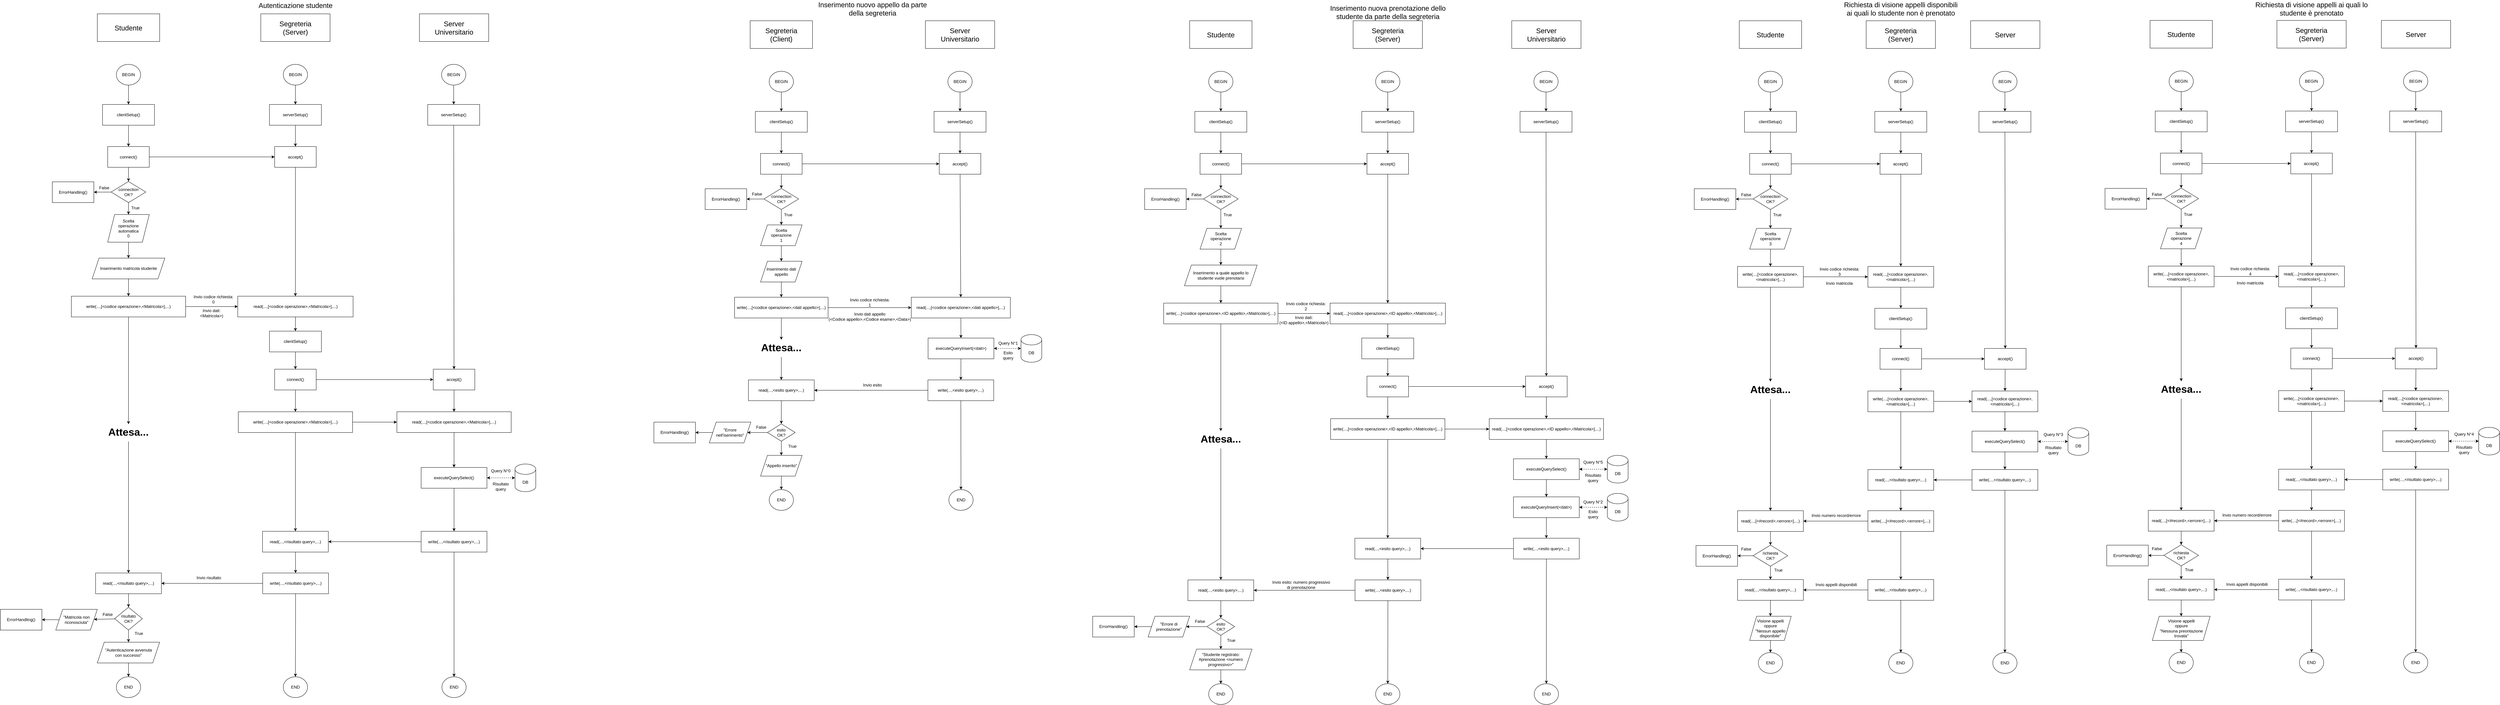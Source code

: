 <mxfile version="22.1.18" type="device">
  <diagram name="Pagina-1" id="u7obP80k1SkNDivpocj3">
    <mxGraphModel dx="5499" dy="843" grid="1" gridSize="10" guides="1" tooltips="1" connect="1" arrows="1" fold="1" page="1" pageScale="1" pageWidth="827" pageHeight="1169" math="0" shadow="0">
      <root>
        <mxCell id="0" />
        <mxCell id="1" parent="0" />
        <mxCell id="zcgFaYee5HBM7g3uIj9R-27" value="&lt;font style=&quot;font-size: 20px;&quot;&gt;Segreteria&lt;br&gt;(Client)&lt;br&gt;&lt;/font&gt;" style="rounded=0;whiteSpace=wrap;html=1;" parent="1" vertex="1">
          <mxGeometry x="-1265" y="60" width="180" height="80" as="geometry" />
        </mxCell>
        <mxCell id="zcgFaYee5HBM7g3uIj9R-28" value="&lt;font style=&quot;font-size: 20px;&quot;&gt;Server&lt;br&gt;Universitario&lt;br&gt;&lt;/font&gt;" style="rounded=0;whiteSpace=wrap;html=1;" parent="1" vertex="1">
          <mxGeometry x="-759" y="60" width="200" height="80" as="geometry" />
        </mxCell>
        <mxCell id="zcgFaYee5HBM7g3uIj9R-30" value="clientSetup()" style="rounded=0;whiteSpace=wrap;html=1;" parent="1" vertex="1">
          <mxGeometry x="-1250" y="321.95" width="150" height="60" as="geometry" />
        </mxCell>
        <mxCell id="zcgFaYee5HBM7g3uIj9R-31" value="serverSetup()" style="rounded=0;whiteSpace=wrap;html=1;" parent="1" vertex="1">
          <mxGeometry x="-734" y="321.95" width="150" height="60" as="geometry" />
        </mxCell>
        <mxCell id="zcgFaYee5HBM7g3uIj9R-32" value="" style="endArrow=classic;html=1;rounded=0;" parent="1" source="zcgFaYee5HBM7g3uIj9R-95" target="zcgFaYee5HBM7g3uIj9R-30" edge="1">
          <mxGeometry width="50" height="50" relative="1" as="geometry">
            <mxPoint x="-1275" y="370" as="sourcePoint" />
            <mxPoint x="-1225" y="320" as="targetPoint" />
          </mxGeometry>
        </mxCell>
        <mxCell id="zcgFaYee5HBM7g3uIj9R-33" value="" style="endArrow=classic;html=1;rounded=0;" parent="1" source="zcgFaYee5HBM7g3uIj9R-109" target="zcgFaYee5HBM7g3uIj9R-31" edge="1">
          <mxGeometry width="50" height="50" relative="1" as="geometry">
            <mxPoint x="-779" y="154.95" as="sourcePoint" />
            <mxPoint x="-779" y="220.95" as="targetPoint" />
          </mxGeometry>
        </mxCell>
        <mxCell id="zcgFaYee5HBM7g3uIj9R-34" value="" style="endArrow=classic;html=1;rounded=0;" parent="1" source="zcgFaYee5HBM7g3uIj9R-30" target="zcgFaYee5HBM7g3uIj9R-36" edge="1">
          <mxGeometry width="50" height="50" relative="1" as="geometry">
            <mxPoint x="-1165" y="407.5" as="sourcePoint" />
            <mxPoint x="-1175" y="443.5" as="targetPoint" />
          </mxGeometry>
        </mxCell>
        <mxCell id="zcgFaYee5HBM7g3uIj9R-36" value="connect()" style="rounded=0;whiteSpace=wrap;html=1;" parent="1" vertex="1">
          <mxGeometry x="-1235" y="443.5" width="120" height="60" as="geometry" />
        </mxCell>
        <mxCell id="zcgFaYee5HBM7g3uIj9R-37" value="accept()" style="rounded=0;whiteSpace=wrap;html=1;" parent="1" vertex="1">
          <mxGeometry x="-719" y="443.5" width="120" height="60" as="geometry" />
        </mxCell>
        <mxCell id="zcgFaYee5HBM7g3uIj9R-38" value="" style="endArrow=classic;html=1;rounded=0;entryX=0;entryY=0.5;entryDx=0;entryDy=0;exitX=1;exitY=0.5;exitDx=0;exitDy=0;" parent="1" source="zcgFaYee5HBM7g3uIj9R-36" target="zcgFaYee5HBM7g3uIj9R-37" edge="1">
          <mxGeometry width="50" height="50" relative="1" as="geometry">
            <mxPoint x="-1163" y="486" as="sourcePoint" />
            <mxPoint x="-1113" y="436" as="targetPoint" />
          </mxGeometry>
        </mxCell>
        <mxCell id="zcgFaYee5HBM7g3uIj9R-39" value="" style="endArrow=classic;html=1;rounded=0;" parent="1" source="zcgFaYee5HBM7g3uIj9R-31" target="zcgFaYee5HBM7g3uIj9R-37" edge="1">
          <mxGeometry width="50" height="50" relative="1" as="geometry">
            <mxPoint x="-499" y="394" as="sourcePoint" />
            <mxPoint x="-499" y="460" as="targetPoint" />
          </mxGeometry>
        </mxCell>
        <mxCell id="zcgFaYee5HBM7g3uIj9R-40" value="Scelta&lt;br&gt;operazione&lt;br&gt;1" style="shape=parallelogram;perimeter=parallelogramPerimeter;whiteSpace=wrap;html=1;fixedSize=1;" parent="1" vertex="1">
          <mxGeometry x="-1235" y="650" width="120" height="60" as="geometry" />
        </mxCell>
        <mxCell id="zcgFaYee5HBM7g3uIj9R-41" value="connection&lt;br&gt;OK?" style="rhombus;whiteSpace=wrap;html=1;" parent="1" vertex="1">
          <mxGeometry x="-1225" y="544.5" width="100" height="61" as="geometry" />
        </mxCell>
        <mxCell id="zcgFaYee5HBM7g3uIj9R-42" value="" style="endArrow=classic;html=1;rounded=0;" parent="1" source="zcgFaYee5HBM7g3uIj9R-36" target="zcgFaYee5HBM7g3uIj9R-41" edge="1">
          <mxGeometry width="50" height="50" relative="1" as="geometry">
            <mxPoint x="-1055" y="486" as="sourcePoint" />
            <mxPoint x="-1005" y="436" as="targetPoint" />
          </mxGeometry>
        </mxCell>
        <mxCell id="zcgFaYee5HBM7g3uIj9R-43" value="" style="endArrow=classic;html=1;rounded=0;" parent="1" source="zcgFaYee5HBM7g3uIj9R-41" target="zcgFaYee5HBM7g3uIj9R-40" edge="1">
          <mxGeometry width="50" height="50" relative="1" as="geometry">
            <mxPoint x="-1115" y="610" as="sourcePoint" />
            <mxPoint x="-1115" y="651" as="targetPoint" />
          </mxGeometry>
        </mxCell>
        <mxCell id="zcgFaYee5HBM7g3uIj9R-44" value="True" style="text;html=1;strokeColor=none;fillColor=none;align=center;verticalAlign=middle;whiteSpace=wrap;rounded=0;" parent="1" vertex="1">
          <mxGeometry x="-1185" y="605.5" width="60" height="30" as="geometry" />
        </mxCell>
        <mxCell id="zcgFaYee5HBM7g3uIj9R-45" value="Inserimento nuovo appello da parte della segreteria" style="text;html=1;strokeColor=none;fillColor=none;align=center;verticalAlign=middle;whiteSpace=wrap;rounded=0;fontSize=20;" parent="1" vertex="1">
          <mxGeometry x="-1089.5" y="10" width="355" height="30" as="geometry" />
        </mxCell>
        <mxCell id="zcgFaYee5HBM7g3uIj9R-49" value="" style="endArrow=classic;html=1;rounded=0;" parent="1" source="zcgFaYee5HBM7g3uIj9R-40" target="zcgFaYee5HBM7g3uIj9R-60" edge="1">
          <mxGeometry width="50" height="50" relative="1" as="geometry">
            <mxPoint x="-1105" y="716" as="sourcePoint" />
            <mxPoint x="-1175" y="770" as="targetPoint" />
          </mxGeometry>
        </mxCell>
        <mxCell id="zcgFaYee5HBM7g3uIj9R-52" value="" style="endArrow=classic;html=1;rounded=0;" parent="1" source="zcgFaYee5HBM7g3uIj9R-37" target="zcgFaYee5HBM7g3uIj9R-67" edge="1">
          <mxGeometry width="50" height="50" relative="1" as="geometry">
            <mxPoint x="-899" y="676" as="sourcePoint" />
            <mxPoint x="-659" y="770" as="targetPoint" />
          </mxGeometry>
        </mxCell>
        <mxCell id="zcgFaYee5HBM7g3uIj9R-53" value="Invio codice richiesta: 1" style="text;html=1;strokeColor=none;fillColor=none;align=center;verticalAlign=middle;whiteSpace=wrap;rounded=0;" parent="1" vertex="1">
          <mxGeometry x="-981" y="859" width="122.5" height="30" as="geometry" />
        </mxCell>
        <mxCell id="zcgFaYee5HBM7g3uIj9R-60" value="Inserimento dati appello" style="shape=parallelogram;perimeter=parallelogramPerimeter;whiteSpace=wrap;html=1;fixedSize=1;" parent="1" vertex="1">
          <mxGeometry x="-1235" y="755" width="120" height="60" as="geometry" />
        </mxCell>
        <mxCell id="zcgFaYee5HBM7g3uIj9R-65" value="write(...,[&amp;lt;codice operazione&amp;gt;,&amp;lt;dati appello&amp;gt;],...)" style="rounded=0;whiteSpace=wrap;html=1;" parent="1" vertex="1">
          <mxGeometry x="-1310" y="859" width="270" height="60" as="geometry" />
        </mxCell>
        <mxCell id="zcgFaYee5HBM7g3uIj9R-66" value="" style="endArrow=classic;html=1;rounded=0;exitX=1;exitY=0.5;exitDx=0;exitDy=0;" parent="1" source="zcgFaYee5HBM7g3uIj9R-65" target="zcgFaYee5HBM7g3uIj9R-67" edge="1">
          <mxGeometry width="50" height="50" relative="1" as="geometry">
            <mxPoint x="-1161" y="1130.5" as="sourcePoint" />
            <mxPoint x="-811" y="1118" as="targetPoint" />
          </mxGeometry>
        </mxCell>
        <mxCell id="zcgFaYee5HBM7g3uIj9R-67" value="read(...,[&amp;lt;codice operazione&amp;gt;,&amp;lt;dati appello&amp;gt;],...)" style="rounded=0;whiteSpace=wrap;html=1;" parent="1" vertex="1">
          <mxGeometry x="-799.75" y="859" width="286" height="60" as="geometry" />
        </mxCell>
        <mxCell id="zcgFaYee5HBM7g3uIj9R-70" value="" style="endArrow=classic;html=1;rounded=0;" parent="1" source="zcgFaYee5HBM7g3uIj9R-60" target="zcgFaYee5HBM7g3uIj9R-65" edge="1">
          <mxGeometry width="50" height="50" relative="1" as="geometry">
            <mxPoint x="-1013" y="1004" as="sourcePoint" />
            <mxPoint x="-963" y="954" as="targetPoint" />
          </mxGeometry>
        </mxCell>
        <mxCell id="zcgFaYee5HBM7g3uIj9R-72" value="executeQueryInsert(&amp;lt;dati&amp;gt;)" style="rounded=0;whiteSpace=wrap;html=1;" parent="1" vertex="1">
          <mxGeometry x="-751.25" y="977" width="190" height="60" as="geometry" />
        </mxCell>
        <mxCell id="zcgFaYee5HBM7g3uIj9R-74" value="" style="endArrow=classic;html=1;rounded=0;" parent="1" source="zcgFaYee5HBM7g3uIj9R-65" target="zcgFaYee5HBM7g3uIj9R-75" edge="1">
          <mxGeometry width="50" height="50" relative="1" as="geometry">
            <mxPoint x="-945" y="1386" as="sourcePoint" />
            <mxPoint x="-1175" y="1346" as="targetPoint" />
          </mxGeometry>
        </mxCell>
        <mxCell id="zcgFaYee5HBM7g3uIj9R-75" value="Attesa..." style="text;html=1;strokeColor=none;fillColor=none;align=center;verticalAlign=top;whiteSpace=wrap;rounded=0;fontSize=30;fontStyle=1;spacing=0;" parent="1" vertex="1">
          <mxGeometry x="-1205" y="982" width="60" height="50" as="geometry" />
        </mxCell>
        <mxCell id="zcgFaYee5HBM7g3uIj9R-77" value="" style="endArrow=classic;dashed=1;html=1;rounded=0;endFill=1;startArrow=classic;startFill=1;" parent="1" source="zcgFaYee5HBM7g3uIj9R-72" target="zcgFaYee5HBM7g3uIj9R-78" edge="1">
          <mxGeometry width="50" height="50" relative="1" as="geometry">
            <mxPoint x="-502" y="1456" as="sourcePoint" />
            <mxPoint x="-142" y="1346" as="targetPoint" />
          </mxGeometry>
        </mxCell>
        <mxCell id="zcgFaYee5HBM7g3uIj9R-78" value="DB" style="shape=cylinder3;whiteSpace=wrap;html=1;boundedLbl=1;backgroundOutline=1;size=15;" parent="1" vertex="1">
          <mxGeometry x="-483" y="967" width="60" height="80" as="geometry" />
        </mxCell>
        <mxCell id="zcgFaYee5HBM7g3uIj9R-79" value="" style="endArrow=classic;html=1;rounded=0;" parent="1" source="zcgFaYee5HBM7g3uIj9R-72" target="zcgFaYee5HBM7g3uIj9R-81" edge="1">
          <mxGeometry width="50" height="50" relative="1" as="geometry">
            <mxPoint x="-645" y="1242" as="sourcePoint" />
            <mxPoint x="-645" y="1227" as="targetPoint" />
          </mxGeometry>
        </mxCell>
        <mxCell id="zcgFaYee5HBM7g3uIj9R-81" value="write(...,&amp;lt;esito query&amp;gt;,...)" style="rounded=0;whiteSpace=wrap;html=1;" parent="1" vertex="1">
          <mxGeometry x="-751.75" y="1098" width="190" height="60" as="geometry" />
        </mxCell>
        <mxCell id="zcgFaYee5HBM7g3uIj9R-82" value="" style="endArrow=classic;html=1;rounded=0;" parent="1" source="zcgFaYee5HBM7g3uIj9R-75" target="zcgFaYee5HBM7g3uIj9R-85" edge="1">
          <mxGeometry width="50" height="50" relative="1" as="geometry">
            <mxPoint x="-1175" y="1406" as="sourcePoint" />
            <mxPoint x="-1175.5" y="1506" as="targetPoint" />
          </mxGeometry>
        </mxCell>
        <mxCell id="zcgFaYee5HBM7g3uIj9R-85" value="read(...,&amp;lt;esito query&amp;gt;,...)" style="rounded=0;whiteSpace=wrap;html=1;" parent="1" vertex="1">
          <mxGeometry x="-1270" y="1098" width="190" height="60" as="geometry" />
        </mxCell>
        <mxCell id="zcgFaYee5HBM7g3uIj9R-86" value="" style="endArrow=classic;html=1;rounded=0;" parent="1" source="zcgFaYee5HBM7g3uIj9R-81" target="zcgFaYee5HBM7g3uIj9R-85" edge="1">
          <mxGeometry width="50" height="50" relative="1" as="geometry">
            <mxPoint x="-821.75" y="1247" as="sourcePoint" />
            <mxPoint x="-771.75" y="1197" as="targetPoint" />
          </mxGeometry>
        </mxCell>
        <mxCell id="zcgFaYee5HBM7g3uIj9R-87" value="Invio esito" style="text;html=1;strokeColor=none;fillColor=none;align=center;verticalAlign=middle;whiteSpace=wrap;rounded=0;" parent="1" vertex="1">
          <mxGeometry x="-997" y="1098" width="170" height="30" as="geometry" />
        </mxCell>
        <mxCell id="zcgFaYee5HBM7g3uIj9R-88" value="Query N°1" style="text;html=1;strokeColor=none;fillColor=none;align=center;verticalAlign=middle;whiteSpace=wrap;rounded=0;" parent="1" vertex="1">
          <mxGeometry x="-550" y="977" width="60" height="30" as="geometry" />
        </mxCell>
        <mxCell id="zcgFaYee5HBM7g3uIj9R-89" value="Esito query" style="text;html=1;strokeColor=none;fillColor=none;align=center;verticalAlign=middle;whiteSpace=wrap;rounded=0;" parent="1" vertex="1">
          <mxGeometry x="-550" y="1011.5" width="60" height="30" as="geometry" />
        </mxCell>
        <mxCell id="zcgFaYee5HBM7g3uIj9R-90" value="esito&lt;br&gt;OK?" style="rhombus;whiteSpace=wrap;html=1;" parent="1" vertex="1">
          <mxGeometry x="-1215" y="1225" width="80" height="50" as="geometry" />
        </mxCell>
        <mxCell id="zcgFaYee5HBM7g3uIj9R-91" value="" style="endArrow=classic;html=1;rounded=0;" parent="1" source="zcgFaYee5HBM7g3uIj9R-85" target="zcgFaYee5HBM7g3uIj9R-90" edge="1">
          <mxGeometry width="50" height="50" relative="1" as="geometry">
            <mxPoint x="-1013.75" y="1443" as="sourcePoint" />
            <mxPoint x="-963.75" y="1393" as="targetPoint" />
          </mxGeometry>
        </mxCell>
        <mxCell id="zcgFaYee5HBM7g3uIj9R-92" value="&quot;Appello inserito&quot;" style="shape=parallelogram;perimeter=parallelogramPerimeter;whiteSpace=wrap;html=1;fixedSize=1;" parent="1" vertex="1">
          <mxGeometry x="-1235" y="1316" width="120" height="60" as="geometry" />
        </mxCell>
        <mxCell id="zcgFaYee5HBM7g3uIj9R-93" value="" style="endArrow=classic;html=1;rounded=0;" parent="1" source="zcgFaYee5HBM7g3uIj9R-90" target="zcgFaYee5HBM7g3uIj9R-92" edge="1">
          <mxGeometry width="50" height="50" relative="1" as="geometry">
            <mxPoint x="-1173" y="1345" as="sourcePoint" />
            <mxPoint x="-1123" y="1295" as="targetPoint" />
          </mxGeometry>
        </mxCell>
        <mxCell id="zcgFaYee5HBM7g3uIj9R-95" value="BEGIN" style="ellipse;whiteSpace=wrap;html=1;" parent="1" vertex="1">
          <mxGeometry x="-1210" y="205.95" width="70" height="60" as="geometry" />
        </mxCell>
        <mxCell id="zcgFaYee5HBM7g3uIj9R-96" value="END" style="ellipse;whiteSpace=wrap;html=1;" parent="1" vertex="1">
          <mxGeometry x="-1210" y="1415" width="70" height="60" as="geometry" />
        </mxCell>
        <mxCell id="zcgFaYee5HBM7g3uIj9R-97" value="" style="endArrow=classic;html=1;rounded=0;" parent="1" source="zcgFaYee5HBM7g3uIj9R-92" target="zcgFaYee5HBM7g3uIj9R-96" edge="1">
          <mxGeometry width="50" height="50" relative="1" as="geometry">
            <mxPoint x="-1083" y="1465" as="sourcePoint" />
            <mxPoint x="-1033" y="1415" as="targetPoint" />
          </mxGeometry>
        </mxCell>
        <mxCell id="zcgFaYee5HBM7g3uIj9R-98" value="True" style="text;html=1;strokeColor=none;fillColor=none;align=center;verticalAlign=middle;whiteSpace=wrap;rounded=0;" parent="1" vertex="1">
          <mxGeometry x="-1173" y="1275" width="60" height="30" as="geometry" />
        </mxCell>
        <mxCell id="zcgFaYee5HBM7g3uIj9R-99" value="&quot;Errore nell&#39;iserimento&quot;" style="shape=parallelogram;perimeter=parallelogramPerimeter;whiteSpace=wrap;html=1;fixedSize=1;" parent="1" vertex="1">
          <mxGeometry x="-1383" y="1220" width="120" height="60" as="geometry" />
        </mxCell>
        <mxCell id="zcgFaYee5HBM7g3uIj9R-100" value="" style="endArrow=classic;html=1;rounded=0;" parent="1" source="zcgFaYee5HBM7g3uIj9R-90" target="zcgFaYee5HBM7g3uIj9R-99" edge="1">
          <mxGeometry width="50" height="50" relative="1" as="geometry">
            <mxPoint x="-1373" y="1095" as="sourcePoint" />
            <mxPoint x="-1323" y="1045" as="targetPoint" />
          </mxGeometry>
        </mxCell>
        <mxCell id="zcgFaYee5HBM7g3uIj9R-101" value="" style="endArrow=classic;html=1;rounded=0;" parent="1" source="zcgFaYee5HBM7g3uIj9R-99" target="zcgFaYee5HBM7g3uIj9R-102" edge="1">
          <mxGeometry width="50" height="50" relative="1" as="geometry">
            <mxPoint x="-1373" y="1095" as="sourcePoint" />
            <mxPoint x="-1423" y="1250" as="targetPoint" />
          </mxGeometry>
        </mxCell>
        <mxCell id="zcgFaYee5HBM7g3uIj9R-102" value="ErrorHandling()" style="rounded=0;whiteSpace=wrap;html=1;" parent="1" vertex="1">
          <mxGeometry x="-1543" y="1220" width="120" height="60" as="geometry" />
        </mxCell>
        <mxCell id="zcgFaYee5HBM7g3uIj9R-105" value="ErrorHandling()" style="rounded=0;whiteSpace=wrap;html=1;" parent="1" vertex="1">
          <mxGeometry x="-1395" y="545.5" width="120" height="60" as="geometry" />
        </mxCell>
        <mxCell id="zcgFaYee5HBM7g3uIj9R-108" value="" style="endArrow=classic;html=1;rounded=0;" parent="1" source="zcgFaYee5HBM7g3uIj9R-41" target="zcgFaYee5HBM7g3uIj9R-105" edge="1">
          <mxGeometry width="50" height="50" relative="1" as="geometry">
            <mxPoint x="-1375" y="836" as="sourcePoint" />
            <mxPoint x="-1325" y="786" as="targetPoint" />
          </mxGeometry>
        </mxCell>
        <mxCell id="zcgFaYee5HBM7g3uIj9R-109" value="BEGIN" style="ellipse;whiteSpace=wrap;html=1;" parent="1" vertex="1">
          <mxGeometry x="-694" y="205.95" width="70" height="60" as="geometry" />
        </mxCell>
        <mxCell id="zcgFaYee5HBM7g3uIj9R-110" value="END" style="ellipse;whiteSpace=wrap;html=1;" parent="1" vertex="1">
          <mxGeometry x="-691.25" y="1415" width="70" height="60" as="geometry" />
        </mxCell>
        <mxCell id="zcgFaYee5HBM7g3uIj9R-111" value="" style="endArrow=classic;html=1;rounded=0;" parent="1" source="zcgFaYee5HBM7g3uIj9R-81" target="zcgFaYee5HBM7g3uIj9R-110" edge="1">
          <mxGeometry width="50" height="50" relative="1" as="geometry">
            <mxPoint x="-689" y="1491" as="sourcePoint" />
            <mxPoint x="-639" y="1441" as="targetPoint" />
          </mxGeometry>
        </mxCell>
        <mxCell id="zcgFaYee5HBM7g3uIj9R-112" value="&lt;font style=&quot;font-size: 20px;&quot;&gt;Studente&lt;br&gt;&lt;/font&gt;" style="rounded=0;whiteSpace=wrap;html=1;" parent="1" vertex="1">
          <mxGeometry x="4" y="60" width="180" height="80" as="geometry" />
        </mxCell>
        <mxCell id="zcgFaYee5HBM7g3uIj9R-113" value="&lt;font style=&quot;font-size: 20px;&quot;&gt;Segreteria&lt;br&gt;(Server)&lt;br&gt;&lt;/font&gt;" style="rounded=0;whiteSpace=wrap;html=1;" parent="1" vertex="1">
          <mxGeometry x="476" y="60" width="200" height="80" as="geometry" />
        </mxCell>
        <mxCell id="zcgFaYee5HBM7g3uIj9R-114" value="clientSetup()" style="rounded=0;whiteSpace=wrap;html=1;" parent="1" vertex="1">
          <mxGeometry x="19" y="321.95" width="150" height="60" as="geometry" />
        </mxCell>
        <mxCell id="zcgFaYee5HBM7g3uIj9R-115" value="serverSetup()" style="rounded=0;whiteSpace=wrap;html=1;" parent="1" vertex="1">
          <mxGeometry x="501" y="321.95" width="150" height="60" as="geometry" />
        </mxCell>
        <mxCell id="zcgFaYee5HBM7g3uIj9R-116" value="" style="endArrow=classic;html=1;rounded=0;" parent="1" source="zcgFaYee5HBM7g3uIj9R-170" target="zcgFaYee5HBM7g3uIj9R-114" edge="1">
          <mxGeometry width="50" height="50" relative="1" as="geometry">
            <mxPoint x="-6" y="370" as="sourcePoint" />
            <mxPoint x="44" y="320" as="targetPoint" />
          </mxGeometry>
        </mxCell>
        <mxCell id="zcgFaYee5HBM7g3uIj9R-117" value="" style="endArrow=classic;html=1;rounded=0;" parent="1" source="zcgFaYee5HBM7g3uIj9R-182" target="zcgFaYee5HBM7g3uIj9R-115" edge="1">
          <mxGeometry width="50" height="50" relative="1" as="geometry">
            <mxPoint x="456" y="154.95" as="sourcePoint" />
            <mxPoint x="456" y="220.95" as="targetPoint" />
          </mxGeometry>
        </mxCell>
        <mxCell id="zcgFaYee5HBM7g3uIj9R-118" value="" style="endArrow=classic;html=1;rounded=0;" parent="1" source="zcgFaYee5HBM7g3uIj9R-114" target="zcgFaYee5HBM7g3uIj9R-119" edge="1">
          <mxGeometry width="50" height="50" relative="1" as="geometry">
            <mxPoint x="104" y="407.5" as="sourcePoint" />
            <mxPoint x="94" y="443.5" as="targetPoint" />
          </mxGeometry>
        </mxCell>
        <mxCell id="zcgFaYee5HBM7g3uIj9R-119" value="connect()" style="rounded=0;whiteSpace=wrap;html=1;" parent="1" vertex="1">
          <mxGeometry x="34" y="443.5" width="120" height="60" as="geometry" />
        </mxCell>
        <mxCell id="zcgFaYee5HBM7g3uIj9R-120" value="accept()" style="rounded=0;whiteSpace=wrap;html=1;" parent="1" vertex="1">
          <mxGeometry x="516" y="443.5" width="120" height="60" as="geometry" />
        </mxCell>
        <mxCell id="zcgFaYee5HBM7g3uIj9R-121" value="" style="endArrow=classic;html=1;rounded=0;entryX=0;entryY=0.5;entryDx=0;entryDy=0;exitX=1;exitY=0.5;exitDx=0;exitDy=0;" parent="1" source="zcgFaYee5HBM7g3uIj9R-119" target="zcgFaYee5HBM7g3uIj9R-120" edge="1">
          <mxGeometry width="50" height="50" relative="1" as="geometry">
            <mxPoint x="-6" y="486" as="sourcePoint" />
            <mxPoint x="44" y="436" as="targetPoint" />
          </mxGeometry>
        </mxCell>
        <mxCell id="zcgFaYee5HBM7g3uIj9R-122" value="" style="endArrow=classic;html=1;rounded=0;" parent="1" source="zcgFaYee5HBM7g3uIj9R-115" target="zcgFaYee5HBM7g3uIj9R-120" edge="1">
          <mxGeometry width="50" height="50" relative="1" as="geometry">
            <mxPoint x="736" y="394" as="sourcePoint" />
            <mxPoint x="736" y="460" as="targetPoint" />
          </mxGeometry>
        </mxCell>
        <mxCell id="zcgFaYee5HBM7g3uIj9R-123" value="Scelta&lt;br&gt;operazione&lt;br&gt;2" style="shape=parallelogram;perimeter=parallelogramPerimeter;whiteSpace=wrap;html=1;fixedSize=1;" parent="1" vertex="1">
          <mxGeometry x="34" y="660" width="120" height="60" as="geometry" />
        </mxCell>
        <mxCell id="zcgFaYee5HBM7g3uIj9R-124" value="connection&lt;br&gt;OK?" style="rhombus;whiteSpace=wrap;html=1;" parent="1" vertex="1">
          <mxGeometry x="44" y="544.5" width="100" height="61" as="geometry" />
        </mxCell>
        <mxCell id="zcgFaYee5HBM7g3uIj9R-125" value="" style="endArrow=classic;html=1;rounded=0;" parent="1" source="zcgFaYee5HBM7g3uIj9R-119" target="zcgFaYee5HBM7g3uIj9R-124" edge="1">
          <mxGeometry width="50" height="50" relative="1" as="geometry">
            <mxPoint x="214" y="486" as="sourcePoint" />
            <mxPoint x="264" y="436" as="targetPoint" />
          </mxGeometry>
        </mxCell>
        <mxCell id="zcgFaYee5HBM7g3uIj9R-126" value="" style="endArrow=classic;html=1;rounded=0;" parent="1" source="zcgFaYee5HBM7g3uIj9R-124" target="zcgFaYee5HBM7g3uIj9R-123" edge="1">
          <mxGeometry width="50" height="50" relative="1" as="geometry">
            <mxPoint x="154" y="610" as="sourcePoint" />
            <mxPoint x="154" y="651" as="targetPoint" />
          </mxGeometry>
        </mxCell>
        <mxCell id="zcgFaYee5HBM7g3uIj9R-127" value="True" style="text;html=1;strokeColor=none;fillColor=none;align=center;verticalAlign=middle;whiteSpace=wrap;rounded=0;" parent="1" vertex="1">
          <mxGeometry x="84" y="605.5" width="60" height="30" as="geometry" />
        </mxCell>
        <mxCell id="zcgFaYee5HBM7g3uIj9R-128" value="Inserimento nuova prenotazione dello studente da parte della segreteria" style="text;html=1;strokeColor=none;fillColor=none;align=center;verticalAlign=middle;whiteSpace=wrap;rounded=0;fontSize=20;" parent="1" vertex="1">
          <mxGeometry x="399" y="20" width="355" height="30" as="geometry" />
        </mxCell>
        <mxCell id="zcgFaYee5HBM7g3uIj9R-129" value="write(...,[&amp;lt;codice operazione&amp;gt;,&amp;lt;ID appello&amp;gt;,&amp;lt;Matricola&amp;gt;],...)" style="rounded=0;whiteSpace=wrap;html=1;" parent="1" vertex="1">
          <mxGeometry x="-71" y="876" width="330" height="60" as="geometry" />
        </mxCell>
        <mxCell id="zcgFaYee5HBM7g3uIj9R-130" value="" style="endArrow=classic;html=1;rounded=0;exitX=1;exitY=0.5;exitDx=0;exitDy=0;" parent="1" source="zcgFaYee5HBM7g3uIj9R-129" target="zcgFaYee5HBM7g3uIj9R-132" edge="1">
          <mxGeometry width="50" height="50" relative="1" as="geometry">
            <mxPoint x="-6" y="812.5" as="sourcePoint" />
            <mxPoint x="344" y="800" as="targetPoint" />
          </mxGeometry>
        </mxCell>
        <mxCell id="zcgFaYee5HBM7g3uIj9R-131" value="" style="endArrow=classic;html=1;rounded=0;" parent="1" source="zcgFaYee5HBM7g3uIj9R-123" target="E-LJbgBGuF5sZC_yIhf0-23" edge="1">
          <mxGeometry width="50" height="50" relative="1" as="geometry">
            <mxPoint x="164" y="716" as="sourcePoint" />
            <mxPoint x="214" y="666" as="targetPoint" />
          </mxGeometry>
        </mxCell>
        <mxCell id="zcgFaYee5HBM7g3uIj9R-132" value="read(...,[&amp;lt;codice operazione&amp;gt;,&amp;lt;ID appello&amp;gt;,&amp;lt;Matricola&amp;gt;],...)" style="rounded=0;whiteSpace=wrap;html=1;" parent="1" vertex="1">
          <mxGeometry x="409.5" y="876" width="333" height="60" as="geometry" />
        </mxCell>
        <mxCell id="zcgFaYee5HBM7g3uIj9R-133" value="" style="endArrow=classic;html=1;rounded=0;" parent="1" source="zcgFaYee5HBM7g3uIj9R-120" target="zcgFaYee5HBM7g3uIj9R-132" edge="1">
          <mxGeometry width="50" height="50" relative="1" as="geometry">
            <mxPoint x="336" y="676" as="sourcePoint" />
            <mxPoint x="386" y="626" as="targetPoint" />
          </mxGeometry>
        </mxCell>
        <mxCell id="zcgFaYee5HBM7g3uIj9R-134" value="Invio codice richiesta: 2" style="text;html=1;strokeColor=none;fillColor=none;align=center;verticalAlign=middle;whiteSpace=wrap;rounded=0;" parent="1" vertex="1">
          <mxGeometry x="277.75" y="870" width="122.5" height="30" as="geometry" />
        </mxCell>
        <mxCell id="zcgFaYee5HBM7g3uIj9R-139" value="" style="endArrow=classic;html=1;rounded=0;" parent="1" source="zcgFaYee5HBM7g3uIj9R-132" target="E-LJbgBGuF5sZC_yIhf0-20" edge="1">
          <mxGeometry width="50" height="50" relative="1" as="geometry">
            <mxPoint x="416" y="996" as="sourcePoint" />
            <mxPoint x="576.0" y="1010" as="targetPoint" />
          </mxGeometry>
        </mxCell>
        <mxCell id="zcgFaYee5HBM7g3uIj9R-154" value="" style="endArrow=classic;html=1;rounded=0;" parent="1" source="zcgFaYee5HBM7g3uIj9R-129" target="zcgFaYee5HBM7g3uIj9R-155" edge="1">
          <mxGeometry width="50" height="50" relative="1" as="geometry">
            <mxPoint x="94" y="1276" as="sourcePoint" />
            <mxPoint x="94" y="1346" as="targetPoint" />
          </mxGeometry>
        </mxCell>
        <mxCell id="zcgFaYee5HBM7g3uIj9R-155" value="Attesa..." style="text;html=1;strokeColor=none;fillColor=none;align=center;verticalAlign=top;whiteSpace=wrap;rounded=0;fontSize=30;fontStyle=1;spacing=0;" parent="1" vertex="1">
          <mxGeometry x="64" y="1246" width="60" height="50" as="geometry" />
        </mxCell>
        <mxCell id="zcgFaYee5HBM7g3uIj9R-160" value="" style="endArrow=classic;html=1;rounded=0;" parent="1" source="zcgFaYee5HBM7g3uIj9R-155" target="zcgFaYee5HBM7g3uIj9R-161" edge="1">
          <mxGeometry width="50" height="50" relative="1" as="geometry">
            <mxPoint x="94" y="1406" as="sourcePoint" />
            <mxPoint x="93.5" y="1506" as="targetPoint" />
          </mxGeometry>
        </mxCell>
        <mxCell id="zcgFaYee5HBM7g3uIj9R-161" value="read(...,&amp;lt;esito query&amp;gt;,...)" style="rounded=0;whiteSpace=wrap;html=1;" parent="1" vertex="1">
          <mxGeometry x="-1" y="1676" width="190" height="60" as="geometry" />
        </mxCell>
        <mxCell id="zcgFaYee5HBM7g3uIj9R-162" value="" style="endArrow=classic;html=1;rounded=0;" parent="1" source="E-LJbgBGuF5sZC_yIhf0-34" target="zcgFaYee5HBM7g3uIj9R-161" edge="1">
          <mxGeometry width="50" height="50" relative="1" as="geometry">
            <mxPoint x="481" y="1640" as="sourcePoint" />
            <mxPoint x="374" y="1436" as="targetPoint" />
          </mxGeometry>
        </mxCell>
        <mxCell id="zcgFaYee5HBM7g3uIj9R-163" value="Invio esito: numero progressivo di prenotazione" style="text;html=1;strokeColor=none;fillColor=none;align=center;verticalAlign=middle;whiteSpace=wrap;rounded=0;" parent="1" vertex="1">
          <mxGeometry x="241" y="1675" width="170" height="30" as="geometry" />
        </mxCell>
        <mxCell id="zcgFaYee5HBM7g3uIj9R-166" value="esito&lt;br&gt;OK?" style="rhombus;whiteSpace=wrap;html=1;" parent="1" vertex="1">
          <mxGeometry x="54" y="1786" width="80" height="50" as="geometry" />
        </mxCell>
        <mxCell id="zcgFaYee5HBM7g3uIj9R-167" value="" style="endArrow=classic;html=1;rounded=0;" parent="1" source="zcgFaYee5HBM7g3uIj9R-161" target="zcgFaYee5HBM7g3uIj9R-166" edge="1">
          <mxGeometry width="50" height="50" relative="1" as="geometry">
            <mxPoint x="244" y="1816" as="sourcePoint" />
            <mxPoint x="294" y="1766" as="targetPoint" />
          </mxGeometry>
        </mxCell>
        <mxCell id="zcgFaYee5HBM7g3uIj9R-168" value="&quot;Studente registrato: #prenotazione &amp;lt;numero progressivo&amp;gt;&quot;" style="shape=parallelogram;perimeter=parallelogramPerimeter;whiteSpace=wrap;html=1;fixedSize=1;" parent="1" vertex="1">
          <mxGeometry x="4" y="1876" width="180" height="60" as="geometry" />
        </mxCell>
        <mxCell id="zcgFaYee5HBM7g3uIj9R-169" value="" style="endArrow=classic;html=1;rounded=0;" parent="1" source="zcgFaYee5HBM7g3uIj9R-166" target="zcgFaYee5HBM7g3uIj9R-168" edge="1">
          <mxGeometry width="50" height="50" relative="1" as="geometry">
            <mxPoint x="94" y="1906" as="sourcePoint" />
            <mxPoint x="144" y="1856" as="targetPoint" />
          </mxGeometry>
        </mxCell>
        <mxCell id="zcgFaYee5HBM7g3uIj9R-170" value="BEGIN" style="ellipse;whiteSpace=wrap;html=1;" parent="1" vertex="1">
          <mxGeometry x="59" y="205.95" width="70" height="60" as="geometry" />
        </mxCell>
        <mxCell id="zcgFaYee5HBM7g3uIj9R-171" value="END" style="ellipse;whiteSpace=wrap;html=1;" parent="1" vertex="1">
          <mxGeometry x="59" y="1976" width="70" height="60" as="geometry" />
        </mxCell>
        <mxCell id="zcgFaYee5HBM7g3uIj9R-172" value="" style="endArrow=classic;html=1;rounded=0;" parent="1" source="zcgFaYee5HBM7g3uIj9R-168" target="zcgFaYee5HBM7g3uIj9R-171" edge="1">
          <mxGeometry width="50" height="50" relative="1" as="geometry">
            <mxPoint x="184" y="2026" as="sourcePoint" />
            <mxPoint x="234" y="1976" as="targetPoint" />
          </mxGeometry>
        </mxCell>
        <mxCell id="zcgFaYee5HBM7g3uIj9R-173" value="True" style="text;html=1;strokeColor=none;fillColor=none;align=center;verticalAlign=middle;whiteSpace=wrap;rounded=0;" parent="1" vertex="1">
          <mxGeometry x="94" y="1836" width="60" height="30" as="geometry" />
        </mxCell>
        <mxCell id="zcgFaYee5HBM7g3uIj9R-174" value="&quot;Errore di prenotazione&quot;" style="shape=parallelogram;perimeter=parallelogramPerimeter;whiteSpace=wrap;html=1;fixedSize=1;" parent="1" vertex="1">
          <mxGeometry x="-116" y="1781" width="120" height="60" as="geometry" />
        </mxCell>
        <mxCell id="zcgFaYee5HBM7g3uIj9R-175" value="" style="endArrow=classic;html=1;rounded=0;" parent="1" source="zcgFaYee5HBM7g3uIj9R-166" target="zcgFaYee5HBM7g3uIj9R-174" edge="1">
          <mxGeometry width="50" height="50" relative="1" as="geometry">
            <mxPoint x="-106" y="1656" as="sourcePoint" />
            <mxPoint x="-56" y="1606" as="targetPoint" />
          </mxGeometry>
        </mxCell>
        <mxCell id="zcgFaYee5HBM7g3uIj9R-176" value="" style="endArrow=classic;html=1;rounded=0;" parent="1" source="zcgFaYee5HBM7g3uIj9R-174" target="zcgFaYee5HBM7g3uIj9R-177" edge="1">
          <mxGeometry width="50" height="50" relative="1" as="geometry">
            <mxPoint x="-106" y="1656" as="sourcePoint" />
            <mxPoint x="-156" y="1811" as="targetPoint" />
          </mxGeometry>
        </mxCell>
        <mxCell id="zcgFaYee5HBM7g3uIj9R-177" value="ErrorHandling()" style="rounded=0;whiteSpace=wrap;html=1;" parent="1" vertex="1">
          <mxGeometry x="-276" y="1781" width="120" height="60" as="geometry" />
        </mxCell>
        <mxCell id="zcgFaYee5HBM7g3uIj9R-180" value="ErrorHandling()" style="rounded=0;whiteSpace=wrap;html=1;" parent="1" vertex="1">
          <mxGeometry x="-126" y="545.5" width="120" height="60" as="geometry" />
        </mxCell>
        <mxCell id="zcgFaYee5HBM7g3uIj9R-181" value="" style="endArrow=classic;html=1;rounded=0;" parent="1" source="zcgFaYee5HBM7g3uIj9R-124" target="zcgFaYee5HBM7g3uIj9R-180" edge="1">
          <mxGeometry width="50" height="50" relative="1" as="geometry">
            <mxPoint x="-106" y="836" as="sourcePoint" />
            <mxPoint x="-56" y="786" as="targetPoint" />
          </mxGeometry>
        </mxCell>
        <mxCell id="zcgFaYee5HBM7g3uIj9R-182" value="BEGIN" style="ellipse;whiteSpace=wrap;html=1;" parent="1" vertex="1">
          <mxGeometry x="541" y="205.95" width="70" height="60" as="geometry" />
        </mxCell>
        <mxCell id="zcgFaYee5HBM7g3uIj9R-183" value="END" style="ellipse;whiteSpace=wrap;html=1;" parent="1" vertex="1">
          <mxGeometry x="541" y="1976" width="70" height="60" as="geometry" />
        </mxCell>
        <mxCell id="zcgFaYee5HBM7g3uIj9R-184" value="" style="endArrow=classic;html=1;rounded=0;" parent="1" source="E-LJbgBGuF5sZC_yIhf0-34" target="zcgFaYee5HBM7g3uIj9R-183" edge="1">
          <mxGeometry width="50" height="50" relative="1" as="geometry">
            <mxPoint x="576" y="1770" as="sourcePoint" />
            <mxPoint x="582" y="1804" as="targetPoint" />
          </mxGeometry>
        </mxCell>
        <mxCell id="zcgFaYee5HBM7g3uIj9R-217" value="False" style="text;html=1;strokeColor=none;fillColor=none;align=center;verticalAlign=middle;whiteSpace=wrap;rounded=0;" parent="1" vertex="1">
          <mxGeometry x="-6" y="548" width="60" height="30" as="geometry" />
        </mxCell>
        <mxCell id="zcgFaYee5HBM7g3uIj9R-219" value="False" style="text;html=1;strokeColor=none;fillColor=none;align=center;verticalAlign=middle;whiteSpace=wrap;rounded=0;" parent="1" vertex="1">
          <mxGeometry x="4" y="1781" width="60" height="30" as="geometry" />
        </mxCell>
        <mxCell id="zcgFaYee5HBM7g3uIj9R-220" value="False" style="text;html=1;strokeColor=none;fillColor=none;align=center;verticalAlign=middle;whiteSpace=wrap;rounded=0;" parent="1" vertex="1">
          <mxGeometry x="-1275" y="545.5" width="60" height="30" as="geometry" />
        </mxCell>
        <mxCell id="zcgFaYee5HBM7g3uIj9R-222" value="False" style="text;html=1;strokeColor=none;fillColor=none;align=center;verticalAlign=middle;whiteSpace=wrap;rounded=0;" parent="1" vertex="1">
          <mxGeometry x="-1263" y="1220" width="60" height="30" as="geometry" />
        </mxCell>
        <mxCell id="zcgFaYee5HBM7g3uIj9R-225" value="" style="endArrow=classic;dashed=1;html=1;rounded=0;endFill=1;startArrow=classic;startFill=1;" parent="1" source="E-LJbgBGuF5sZC_yIhf0-13" target="zcgFaYee5HBM7g3uIj9R-226" edge="1">
          <mxGeometry width="50" height="50" relative="1" as="geometry">
            <mxPoint x="1138" y="1466" as="sourcePoint" />
            <mxPoint x="1229" y="1466" as="targetPoint" />
          </mxGeometry>
        </mxCell>
        <mxCell id="zcgFaYee5HBM7g3uIj9R-226" value="DB" style="shape=cylinder3;whiteSpace=wrap;html=1;boundedLbl=1;backgroundOutline=1;size=15;" parent="1" vertex="1">
          <mxGeometry x="1210" y="1426" width="60" height="80" as="geometry" />
        </mxCell>
        <mxCell id="zcgFaYee5HBM7g3uIj9R-227" value="Query N°2" style="text;html=1;strokeColor=none;fillColor=none;align=center;verticalAlign=middle;whiteSpace=wrap;rounded=0;" parent="1" vertex="1">
          <mxGeometry x="1139" y="1436" width="60" height="30" as="geometry" />
        </mxCell>
        <mxCell id="zcgFaYee5HBM7g3uIj9R-228" value="Esito query" style="text;html=1;strokeColor=none;fillColor=none;align=center;verticalAlign=middle;whiteSpace=wrap;rounded=0;" parent="1" vertex="1">
          <mxGeometry x="1139" y="1471" width="60" height="30" as="geometry" />
        </mxCell>
        <mxCell id="zcgFaYee5HBM7g3uIj9R-229" value="" style="endArrow=classic;html=1;rounded=0;" parent="1" source="E-LJbgBGuF5sZC_yIhf0-30" target="E-LJbgBGuF5sZC_yIhf0-32" edge="1">
          <mxGeometry width="50" height="50" relative="1" as="geometry">
            <mxPoint x="764" y="1671" as="sourcePoint" />
            <mxPoint x="764" y="1735" as="targetPoint" />
          </mxGeometry>
        </mxCell>
        <mxCell id="zcgFaYee5HBM7g3uIj9R-248" value="&lt;font style=&quot;font-size: 20px;&quot;&gt;Studente&lt;br&gt;&lt;/font&gt;" style="rounded=0;whiteSpace=wrap;html=1;" parent="1" vertex="1">
          <mxGeometry x="1591" y="60" width="180" height="80" as="geometry" />
        </mxCell>
        <mxCell id="zcgFaYee5HBM7g3uIj9R-249" value="&lt;font style=&quot;font-size: 20px;&quot;&gt;Segreteria&lt;br&gt;(Server)&lt;br&gt;&lt;/font&gt;" style="rounded=0;whiteSpace=wrap;html=1;" parent="1" vertex="1">
          <mxGeometry x="1957.37" y="60" width="200" height="80" as="geometry" />
        </mxCell>
        <mxCell id="zcgFaYee5HBM7g3uIj9R-250" value="clientSetup()" style="rounded=0;whiteSpace=wrap;html=1;" parent="1" vertex="1">
          <mxGeometry x="1606" y="321.95" width="150" height="60" as="geometry" />
        </mxCell>
        <mxCell id="zcgFaYee5HBM7g3uIj9R-251" value="serverSetup()" style="rounded=0;whiteSpace=wrap;html=1;" parent="1" vertex="1">
          <mxGeometry x="1982.37" y="321.95" width="150" height="60" as="geometry" />
        </mxCell>
        <mxCell id="zcgFaYee5HBM7g3uIj9R-252" value="" style="endArrow=classic;html=1;rounded=0;" parent="1" source="zcgFaYee5HBM7g3uIj9R-306" target="zcgFaYee5HBM7g3uIj9R-250" edge="1">
          <mxGeometry width="50" height="50" relative="1" as="geometry">
            <mxPoint x="1581" y="370" as="sourcePoint" />
            <mxPoint x="1631" y="320" as="targetPoint" />
          </mxGeometry>
        </mxCell>
        <mxCell id="zcgFaYee5HBM7g3uIj9R-253" value="" style="endArrow=classic;html=1;rounded=0;" parent="1" source="zcgFaYee5HBM7g3uIj9R-318" target="zcgFaYee5HBM7g3uIj9R-251" edge="1">
          <mxGeometry width="50" height="50" relative="1" as="geometry">
            <mxPoint x="1937.37" y="154.95" as="sourcePoint" />
            <mxPoint x="1937.37" y="220.95" as="targetPoint" />
          </mxGeometry>
        </mxCell>
        <mxCell id="zcgFaYee5HBM7g3uIj9R-254" value="" style="endArrow=classic;html=1;rounded=0;" parent="1" source="zcgFaYee5HBM7g3uIj9R-250" target="zcgFaYee5HBM7g3uIj9R-255" edge="1">
          <mxGeometry width="50" height="50" relative="1" as="geometry">
            <mxPoint x="1691" y="407.5" as="sourcePoint" />
            <mxPoint x="1681" y="443.5" as="targetPoint" />
          </mxGeometry>
        </mxCell>
        <mxCell id="zcgFaYee5HBM7g3uIj9R-255" value="connect()" style="rounded=0;whiteSpace=wrap;html=1;" parent="1" vertex="1">
          <mxGeometry x="1621" y="443.5" width="120" height="60" as="geometry" />
        </mxCell>
        <mxCell id="zcgFaYee5HBM7g3uIj9R-256" value="accept()" style="rounded=0;whiteSpace=wrap;html=1;" parent="1" vertex="1">
          <mxGeometry x="1997.37" y="443.5" width="120" height="60" as="geometry" />
        </mxCell>
        <mxCell id="zcgFaYee5HBM7g3uIj9R-257" value="" style="endArrow=classic;html=1;rounded=0;entryX=0;entryY=0.5;entryDx=0;entryDy=0;exitX=1;exitY=0.5;exitDx=0;exitDy=0;" parent="1" source="zcgFaYee5HBM7g3uIj9R-255" target="zcgFaYee5HBM7g3uIj9R-256" edge="1">
          <mxGeometry width="50" height="50" relative="1" as="geometry">
            <mxPoint x="1581" y="486" as="sourcePoint" />
            <mxPoint x="1631" y="436" as="targetPoint" />
          </mxGeometry>
        </mxCell>
        <mxCell id="zcgFaYee5HBM7g3uIj9R-258" value="" style="endArrow=classic;html=1;rounded=0;" parent="1" source="zcgFaYee5HBM7g3uIj9R-251" target="zcgFaYee5HBM7g3uIj9R-256" edge="1">
          <mxGeometry width="50" height="50" relative="1" as="geometry">
            <mxPoint x="2217.37" y="394" as="sourcePoint" />
            <mxPoint x="2217.37" y="460" as="targetPoint" />
          </mxGeometry>
        </mxCell>
        <mxCell id="zcgFaYee5HBM7g3uIj9R-259" value="Scelta&lt;br&gt;operazione&lt;br&gt;3" style="shape=parallelogram;perimeter=parallelogramPerimeter;whiteSpace=wrap;html=1;fixedSize=1;" parent="1" vertex="1">
          <mxGeometry x="1621" y="660" width="120" height="60" as="geometry" />
        </mxCell>
        <mxCell id="zcgFaYee5HBM7g3uIj9R-260" value="connection&lt;br&gt;OK?" style="rhombus;whiteSpace=wrap;html=1;" parent="1" vertex="1">
          <mxGeometry x="1631" y="544.5" width="100" height="61" as="geometry" />
        </mxCell>
        <mxCell id="zcgFaYee5HBM7g3uIj9R-261" value="" style="endArrow=classic;html=1;rounded=0;" parent="1" source="zcgFaYee5HBM7g3uIj9R-255" target="zcgFaYee5HBM7g3uIj9R-260" edge="1">
          <mxGeometry width="50" height="50" relative="1" as="geometry">
            <mxPoint x="1801" y="486" as="sourcePoint" />
            <mxPoint x="1851" y="436" as="targetPoint" />
          </mxGeometry>
        </mxCell>
        <mxCell id="zcgFaYee5HBM7g3uIj9R-262" value="" style="endArrow=classic;html=1;rounded=0;" parent="1" source="zcgFaYee5HBM7g3uIj9R-260" target="zcgFaYee5HBM7g3uIj9R-259" edge="1">
          <mxGeometry width="50" height="50" relative="1" as="geometry">
            <mxPoint x="1741" y="610" as="sourcePoint" />
            <mxPoint x="1741" y="651" as="targetPoint" />
          </mxGeometry>
        </mxCell>
        <mxCell id="zcgFaYee5HBM7g3uIj9R-263" value="True" style="text;html=1;strokeColor=none;fillColor=none;align=center;verticalAlign=middle;whiteSpace=wrap;rounded=0;" parent="1" vertex="1">
          <mxGeometry x="1671" y="605.5" width="60" height="30" as="geometry" />
        </mxCell>
        <mxCell id="zcgFaYee5HBM7g3uIj9R-264" value="Richiesta di visione appelli disponibili&lt;br&gt;ai quali lo studente non è prenotato" style="text;html=1;strokeColor=none;fillColor=none;align=center;verticalAlign=middle;whiteSpace=wrap;rounded=0;fontSize=20;" parent="1" vertex="1">
          <mxGeometry x="1879.88" y="10" width="355" height="30" as="geometry" />
        </mxCell>
        <mxCell id="zcgFaYee5HBM7g3uIj9R-265" value="write(...,[&amp;lt;codice operazione&amp;gt;,&amp;lt;matricola&amp;gt;],...)" style="rounded=0;whiteSpace=wrap;html=1;" parent="1" vertex="1">
          <mxGeometry x="1586" y="770" width="190" height="60" as="geometry" />
        </mxCell>
        <mxCell id="zcgFaYee5HBM7g3uIj9R-266" value="" style="endArrow=classic;html=1;rounded=0;exitX=1;exitY=0.5;exitDx=0;exitDy=0;" parent="1" source="zcgFaYee5HBM7g3uIj9R-265" target="zcgFaYee5HBM7g3uIj9R-268" edge="1">
          <mxGeometry width="50" height="50" relative="1" as="geometry">
            <mxPoint x="1581" y="812.5" as="sourcePoint" />
            <mxPoint x="1931" y="800" as="targetPoint" />
          </mxGeometry>
        </mxCell>
        <mxCell id="zcgFaYee5HBM7g3uIj9R-267" value="" style="endArrow=classic;html=1;rounded=0;" parent="1" source="zcgFaYee5HBM7g3uIj9R-259" target="zcgFaYee5HBM7g3uIj9R-265" edge="1">
          <mxGeometry width="50" height="50" relative="1" as="geometry">
            <mxPoint x="1751" y="716" as="sourcePoint" />
            <mxPoint x="1801" y="666" as="targetPoint" />
          </mxGeometry>
        </mxCell>
        <mxCell id="zcgFaYee5HBM7g3uIj9R-268" value="read(...,[&amp;lt;codice operazione&amp;gt;,&amp;lt;matricola&amp;gt;],...)" style="rounded=0;whiteSpace=wrap;html=1;" parent="1" vertex="1">
          <mxGeometry x="1962.37" y="770" width="190" height="60" as="geometry" />
        </mxCell>
        <mxCell id="zcgFaYee5HBM7g3uIj9R-270" value="Invio codice richiesta: 3" style="text;html=1;strokeColor=none;fillColor=none;align=center;verticalAlign=middle;whiteSpace=wrap;rounded=0;" parent="1" vertex="1">
          <mxGeometry x="1818.5" y="770" width="122.5" height="30" as="geometry" />
        </mxCell>
        <mxCell id="zcgFaYee5HBM7g3uIj9R-271" value="read(...,[&amp;lt;#record&amp;gt;,&amp;lt;errore&amp;gt;],...)" style="rounded=0;whiteSpace=wrap;html=1;" parent="1" vertex="1">
          <mxGeometry x="1586" y="1476" width="190" height="60" as="geometry" />
        </mxCell>
        <mxCell id="zcgFaYee5HBM7g3uIj9R-272" value="" style="endArrow=none;html=1;rounded=0;exitX=1;exitY=0.5;exitDx=0;exitDy=0;startArrow=classic;startFill=1;endFill=0;" parent="1" source="zcgFaYee5HBM7g3uIj9R-271" target="zcgFaYee5HBM7g3uIj9R-273" edge="1">
          <mxGeometry width="50" height="50" relative="1" as="geometry">
            <mxPoint x="1581" y="1518.5" as="sourcePoint" />
            <mxPoint x="1931" y="1506" as="targetPoint" />
          </mxGeometry>
        </mxCell>
        <mxCell id="zcgFaYee5HBM7g3uIj9R-273" value="write(...,[&amp;lt;#record&amp;gt;,&amp;lt;errore&amp;gt;],...)" style="rounded=0;whiteSpace=wrap;html=1;" parent="1" vertex="1">
          <mxGeometry x="1962.37" y="1476" width="190" height="60" as="geometry" />
        </mxCell>
        <mxCell id="zcgFaYee5HBM7g3uIj9R-274" value="Invio numero record/errore" style="text;html=1;strokeColor=none;fillColor=none;align=center;verticalAlign=middle;whiteSpace=wrap;rounded=0;" parent="1" vertex="1">
          <mxGeometry x="1795.75" y="1475" width="150" height="30" as="geometry" />
        </mxCell>
        <mxCell id="zcgFaYee5HBM7g3uIj9R-276" value="" style="endArrow=classic;html=1;rounded=0;" parent="1" source="zcgFaYee5HBM7g3uIj9R-265" target="zcgFaYee5HBM7g3uIj9R-330" edge="1">
          <mxGeometry width="50" height="50" relative="1" as="geometry">
            <mxPoint x="1911" y="896" as="sourcePoint" />
            <mxPoint x="1961" y="846" as="targetPoint" />
          </mxGeometry>
        </mxCell>
        <mxCell id="zcgFaYee5HBM7g3uIj9R-278" value="richiesta&lt;br&gt;OK?" style="rhombus;whiteSpace=wrap;html=1;" parent="1" vertex="1">
          <mxGeometry x="1631" y="1575.5" width="100" height="61" as="geometry" />
        </mxCell>
        <mxCell id="zcgFaYee5HBM7g3uIj9R-279" value="" style="endArrow=classic;html=1;rounded=0;" parent="1" source="zcgFaYee5HBM7g3uIj9R-278" target="zcgFaYee5HBM7g3uIj9R-297" edge="1">
          <mxGeometry width="50" height="50" relative="1" as="geometry">
            <mxPoint x="1741" y="1667.5" as="sourcePoint" />
            <mxPoint x="1681" y="1675" as="targetPoint" />
          </mxGeometry>
        </mxCell>
        <mxCell id="zcgFaYee5HBM7g3uIj9R-280" value="True" style="text;html=1;strokeColor=none;fillColor=none;align=center;verticalAlign=middle;whiteSpace=wrap;rounded=0;" parent="1" vertex="1">
          <mxGeometry x="1674" y="1633" width="60" height="30" as="geometry" />
        </mxCell>
        <mxCell id="zcgFaYee5HBM7g3uIj9R-281" value="" style="endArrow=classic;html=1;rounded=0;" parent="1" source="zcgFaYee5HBM7g3uIj9R-271" target="zcgFaYee5HBM7g3uIj9R-278" edge="1">
          <mxGeometry width="50" height="50" relative="1" as="geometry">
            <mxPoint x="1851" y="1692" as="sourcePoint" />
            <mxPoint x="1901" y="1642" as="targetPoint" />
          </mxGeometry>
        </mxCell>
        <mxCell id="zcgFaYee5HBM7g3uIj9R-286" value="" style="endArrow=classic;html=1;rounded=0;" parent="1" source="zcgFaYee5HBM7g3uIj9R-273" target="zcgFaYee5HBM7g3uIj9R-295" edge="1">
          <mxGeometry width="50" height="50" relative="1" as="geometry">
            <mxPoint x="1983.37" y="1852" as="sourcePoint" />
            <mxPoint x="2057.374" y="1675" as="targetPoint" />
          </mxGeometry>
        </mxCell>
        <mxCell id="zcgFaYee5HBM7g3uIj9R-292" value="" style="endArrow=classic;dashed=1;html=1;rounded=0;endFill=1;startArrow=classic;startFill=1;" parent="1" source="on9AOrYngHcwtFTWD7mZ-15" target="zcgFaYee5HBM7g3uIj9R-293" edge="1">
          <mxGeometry width="50" height="50" relative="1" as="geometry">
            <mxPoint x="1646" y="1404" as="sourcePoint" />
            <mxPoint x="2006" y="1294" as="targetPoint" />
          </mxGeometry>
        </mxCell>
        <mxCell id="zcgFaYee5HBM7g3uIj9R-293" value="DB" style="shape=cylinder3;whiteSpace=wrap;html=1;boundedLbl=1;backgroundOutline=1;size=15;" parent="1" vertex="1">
          <mxGeometry x="2540" y="1236" width="60" height="80" as="geometry" />
        </mxCell>
        <mxCell id="zcgFaYee5HBM7g3uIj9R-295" value="write(...,&amp;lt;risultato query&amp;gt;,...)" style="rounded=0;whiteSpace=wrap;html=1;" parent="1" vertex="1">
          <mxGeometry x="1962.38" y="1675" width="190" height="60" as="geometry" />
        </mxCell>
        <mxCell id="zcgFaYee5HBM7g3uIj9R-297" value="read(...,&amp;lt;risultato query&amp;gt;,...)" style="rounded=0;whiteSpace=wrap;html=1;" parent="1" vertex="1">
          <mxGeometry x="1586.01" y="1675" width="190" height="60" as="geometry" />
        </mxCell>
        <mxCell id="zcgFaYee5HBM7g3uIj9R-298" value="" style="endArrow=classic;html=1;rounded=0;" parent="1" source="zcgFaYee5HBM7g3uIj9R-295" target="zcgFaYee5HBM7g3uIj9R-297" edge="1">
          <mxGeometry width="50" height="50" relative="1" as="geometry">
            <mxPoint x="1911.01" y="1551" as="sourcePoint" />
            <mxPoint x="1961.01" y="1501" as="targetPoint" />
          </mxGeometry>
        </mxCell>
        <mxCell id="zcgFaYee5HBM7g3uIj9R-299" value="Invio appelli disponibili" style="text;html=1;strokeColor=none;fillColor=none;align=center;verticalAlign=middle;whiteSpace=wrap;rounded=0;" parent="1" vertex="1">
          <mxGeometry x="1785.75" y="1675" width="170" height="30" as="geometry" />
        </mxCell>
        <mxCell id="zcgFaYee5HBM7g3uIj9R-300" value="Query N°3" style="text;html=1;strokeColor=none;fillColor=none;align=center;verticalAlign=middle;whiteSpace=wrap;rounded=0;" parent="1" vertex="1">
          <mxGeometry x="2468" y="1241" width="60" height="30" as="geometry" />
        </mxCell>
        <mxCell id="zcgFaYee5HBM7g3uIj9R-301" value="Risultato query" style="text;html=1;strokeColor=none;fillColor=none;align=center;verticalAlign=middle;whiteSpace=wrap;rounded=0;" parent="1" vertex="1">
          <mxGeometry x="2468" y="1286" width="60" height="30" as="geometry" />
        </mxCell>
        <mxCell id="zcgFaYee5HBM7g3uIj9R-304" value="Visione appelli&lt;br&gt;oppure&lt;br&gt;&quot;Nessun appello disponibile&quot;" style="shape=parallelogram;perimeter=parallelogramPerimeter;whiteSpace=wrap;html=1;fixedSize=1;" parent="1" vertex="1">
          <mxGeometry x="1621" y="1781" width="119.99" height="70" as="geometry" />
        </mxCell>
        <mxCell id="zcgFaYee5HBM7g3uIj9R-306" value="BEGIN" style="ellipse;whiteSpace=wrap;html=1;" parent="1" vertex="1">
          <mxGeometry x="1646" y="205.95" width="70" height="60" as="geometry" />
        </mxCell>
        <mxCell id="zcgFaYee5HBM7g3uIj9R-307" value="END" style="ellipse;whiteSpace=wrap;html=1;" parent="1" vertex="1">
          <mxGeometry x="1646" y="1886" width="70" height="60" as="geometry" />
        </mxCell>
        <mxCell id="zcgFaYee5HBM7g3uIj9R-308" value="" style="endArrow=classic;html=1;rounded=0;" parent="1" source="zcgFaYee5HBM7g3uIj9R-304" target="zcgFaYee5HBM7g3uIj9R-307" edge="1">
          <mxGeometry width="50" height="50" relative="1" as="geometry">
            <mxPoint x="1771" y="1936" as="sourcePoint" />
            <mxPoint x="1821" y="1886" as="targetPoint" />
          </mxGeometry>
        </mxCell>
        <mxCell id="zcgFaYee5HBM7g3uIj9R-314" value="ErrorHandling()" style="rounded=0;whiteSpace=wrap;html=1;" parent="1" vertex="1">
          <mxGeometry x="1466" y="1576.5" width="120" height="60" as="geometry" />
        </mxCell>
        <mxCell id="zcgFaYee5HBM7g3uIj9R-315" value="" style="endArrow=classic;html=1;rounded=0;" parent="1" source="zcgFaYee5HBM7g3uIj9R-278" target="zcgFaYee5HBM7g3uIj9R-314" edge="1">
          <mxGeometry width="50" height="50" relative="1" as="geometry">
            <mxPoint x="1481" y="1872" as="sourcePoint" />
            <mxPoint x="1531" y="1822" as="targetPoint" />
          </mxGeometry>
        </mxCell>
        <mxCell id="zcgFaYee5HBM7g3uIj9R-316" value="ErrorHandling()" style="rounded=0;whiteSpace=wrap;html=1;" parent="1" vertex="1">
          <mxGeometry x="1461" y="545.5" width="120" height="60" as="geometry" />
        </mxCell>
        <mxCell id="zcgFaYee5HBM7g3uIj9R-317" value="" style="endArrow=classic;html=1;rounded=0;" parent="1" source="zcgFaYee5HBM7g3uIj9R-260" target="zcgFaYee5HBM7g3uIj9R-316" edge="1">
          <mxGeometry width="50" height="50" relative="1" as="geometry">
            <mxPoint x="1481" y="836" as="sourcePoint" />
            <mxPoint x="1531" y="786" as="targetPoint" />
          </mxGeometry>
        </mxCell>
        <mxCell id="zcgFaYee5HBM7g3uIj9R-318" value="BEGIN" style="ellipse;whiteSpace=wrap;html=1;" parent="1" vertex="1">
          <mxGeometry x="2022.37" y="205.95" width="70" height="60" as="geometry" />
        </mxCell>
        <mxCell id="zcgFaYee5HBM7g3uIj9R-319" value="END" style="ellipse;whiteSpace=wrap;html=1;" parent="1" vertex="1">
          <mxGeometry x="2022.37" y="1886" width="70" height="60" as="geometry" />
        </mxCell>
        <mxCell id="zcgFaYee5HBM7g3uIj9R-320" value="" style="endArrow=classic;html=1;rounded=0;" parent="1" source="zcgFaYee5HBM7g3uIj9R-295" target="zcgFaYee5HBM7g3uIj9R-319" edge="1">
          <mxGeometry width="50" height="50" relative="1" as="geometry">
            <mxPoint x="2013.38" y="2293" as="sourcePoint" />
            <mxPoint x="2063.38" y="2243" as="targetPoint" />
          </mxGeometry>
        </mxCell>
        <mxCell id="zcgFaYee5HBM7g3uIj9R-321" value="False" style="text;html=1;strokeColor=none;fillColor=none;align=center;verticalAlign=middle;whiteSpace=wrap;rounded=0;" parent="1" vertex="1">
          <mxGeometry x="1581" y="548" width="60" height="30" as="geometry" />
        </mxCell>
        <mxCell id="zcgFaYee5HBM7g3uIj9R-322" value="False" style="text;html=1;strokeColor=none;fillColor=none;align=center;verticalAlign=middle;whiteSpace=wrap;rounded=0;" parent="1" vertex="1">
          <mxGeometry x="1581" y="1572" width="60" height="30" as="geometry" />
        </mxCell>
        <mxCell id="zcgFaYee5HBM7g3uIj9R-369" value="Richiesta di visione appelli ai quali lo studente è prenotato" style="text;html=1;strokeColor=none;fillColor=none;align=center;verticalAlign=middle;whiteSpace=wrap;rounded=0;fontSize=20;" parent="1" vertex="1">
          <mxGeometry x="3065.88" y="10" width="355" height="30" as="geometry" />
        </mxCell>
        <mxCell id="zcgFaYee5HBM7g3uIj9R-330" value="Attesa..." style="text;html=1;strokeColor=none;fillColor=none;align=center;verticalAlign=top;whiteSpace=wrap;rounded=0;fontSize=30;fontStyle=1;spacing=0;" parent="1" vertex="1">
          <mxGeometry x="1651" y="1103" width="60" height="50" as="geometry" />
        </mxCell>
        <mxCell id="on9AOrYngHcwtFTWD7mZ-1" value="&lt;font style=&quot;font-size: 20px;&quot;&gt;Server&lt;br&gt;&lt;/font&gt;" style="rounded=0;whiteSpace=wrap;html=1;" parent="1" vertex="1">
          <mxGeometry x="2259" y="60" width="200" height="80" as="geometry" />
        </mxCell>
        <mxCell id="on9AOrYngHcwtFTWD7mZ-2" value="BEGIN" style="ellipse;whiteSpace=wrap;html=1;" parent="1" vertex="1">
          <mxGeometry x="2323" y="205.95" width="70" height="60" as="geometry" />
        </mxCell>
        <mxCell id="on9AOrYngHcwtFTWD7mZ-3" value="serverSetup()" style="rounded=0;whiteSpace=wrap;html=1;" parent="1" vertex="1">
          <mxGeometry x="2283" y="321.95" width="150" height="60" as="geometry" />
        </mxCell>
        <mxCell id="on9AOrYngHcwtFTWD7mZ-4" value="accept()" style="rounded=0;whiteSpace=wrap;html=1;" parent="1" vertex="1">
          <mxGeometry x="2299" y="1007" width="120" height="60" as="geometry" />
        </mxCell>
        <mxCell id="on9AOrYngHcwtFTWD7mZ-5" value="" style="endArrow=classic;html=1;rounded=0;" parent="1" source="on9AOrYngHcwtFTWD7mZ-3" target="on9AOrYngHcwtFTWD7mZ-4" edge="1">
          <mxGeometry width="50" height="50" relative="1" as="geometry">
            <mxPoint x="1830" y="392" as="sourcePoint" />
            <mxPoint x="1830" y="454" as="targetPoint" />
          </mxGeometry>
        </mxCell>
        <mxCell id="on9AOrYngHcwtFTWD7mZ-15" value="executeQuerySelect()" style="rounded=0;whiteSpace=wrap;html=1;" parent="1" vertex="1">
          <mxGeometry x="2263" y="1246" width="190" height="60" as="geometry" />
        </mxCell>
        <mxCell id="on9AOrYngHcwtFTWD7mZ-16" value="" style="endArrow=classic;html=1;rounded=0;" parent="1" source="on9AOrYngHcwtFTWD7mZ-4" target="on9AOrYngHcwtFTWD7mZ-40" edge="1">
          <mxGeometry width="50" height="50" relative="1" as="geometry">
            <mxPoint x="2199" y="1113" as="sourcePoint" />
            <mxPoint x="2249" y="1063" as="targetPoint" />
          </mxGeometry>
        </mxCell>
        <mxCell id="on9AOrYngHcwtFTWD7mZ-17" value="write(...,&amp;lt;risultato query&amp;gt;,...)" style="rounded=0;whiteSpace=wrap;html=1;" parent="1" vertex="1">
          <mxGeometry x="2263" y="1357" width="190" height="60" as="geometry" />
        </mxCell>
        <mxCell id="on9AOrYngHcwtFTWD7mZ-22" value="" style="endArrow=classic;html=1;rounded=0;" parent="1" source="on9AOrYngHcwtFTWD7mZ-15" target="on9AOrYngHcwtFTWD7mZ-17" edge="1">
          <mxGeometry width="50" height="50" relative="1" as="geometry">
            <mxPoint x="2178" y="1366" as="sourcePoint" />
            <mxPoint x="2228" y="1316" as="targetPoint" />
          </mxGeometry>
        </mxCell>
        <mxCell id="on9AOrYngHcwtFTWD7mZ-23" value="END" style="ellipse;whiteSpace=wrap;html=1;" parent="1" vertex="1">
          <mxGeometry x="2322.99" y="1886" width="70" height="60" as="geometry" />
        </mxCell>
        <mxCell id="on9AOrYngHcwtFTWD7mZ-24" value="" style="endArrow=classic;html=1;rounded=0;" parent="1" source="on9AOrYngHcwtFTWD7mZ-17" target="on9AOrYngHcwtFTWD7mZ-23" edge="1">
          <mxGeometry width="50" height="50" relative="1" as="geometry">
            <mxPoint x="2307" y="1673.5" as="sourcePoint" />
            <mxPoint x="2307" y="1908.5" as="targetPoint" />
          </mxGeometry>
        </mxCell>
        <mxCell id="on9AOrYngHcwtFTWD7mZ-25" value="" style="endArrow=classic;html=1;rounded=0;" parent="1" source="on9AOrYngHcwtFTWD7mZ-2" target="on9AOrYngHcwtFTWD7mZ-3" edge="1">
          <mxGeometry width="50" height="50" relative="1" as="geometry">
            <mxPoint x="2258" y="255.95" as="sourcePoint" />
            <mxPoint x="2258" y="311.95" as="targetPoint" />
          </mxGeometry>
        </mxCell>
        <mxCell id="on9AOrYngHcwtFTWD7mZ-30" value="" style="endArrow=classic;html=1;rounded=0;" parent="1" source="zcgFaYee5HBM7g3uIj9R-256" target="zcgFaYee5HBM7g3uIj9R-268" edge="1">
          <mxGeometry width="50" height="50" relative="1" as="geometry">
            <mxPoint x="2056.37" y="740" as="sourcePoint" />
            <mxPoint x="2225.37" y="620" as="targetPoint" />
          </mxGeometry>
        </mxCell>
        <mxCell id="on9AOrYngHcwtFTWD7mZ-31" value="" style="endArrow=classic;html=1;rounded=0;" parent="1" source="on9AOrYngHcwtFTWD7mZ-36" target="on9AOrYngHcwtFTWD7mZ-4" edge="1">
          <mxGeometry width="50" height="50" relative="1" as="geometry">
            <mxPoint x="2222" y="693" as="sourcePoint" />
            <mxPoint x="2391" y="590" as="targetPoint" />
          </mxGeometry>
        </mxCell>
        <mxCell id="on9AOrYngHcwtFTWD7mZ-33" value="Invio matricola" style="text;html=1;strokeColor=none;fillColor=none;align=center;verticalAlign=middle;whiteSpace=wrap;rounded=0;" parent="1" vertex="1">
          <mxGeometry x="1824.75" y="804" width="110" height="30" as="geometry" />
        </mxCell>
        <mxCell id="on9AOrYngHcwtFTWD7mZ-34" value="clientSetup()" style="rounded=0;whiteSpace=wrap;html=1;" parent="1" vertex="1">
          <mxGeometry x="1982.38" y="891" width="150" height="60" as="geometry" />
        </mxCell>
        <mxCell id="on9AOrYngHcwtFTWD7mZ-35" value="" style="endArrow=classic;html=1;rounded=0;" parent="1" source="on9AOrYngHcwtFTWD7mZ-34" target="on9AOrYngHcwtFTWD7mZ-36" edge="1">
          <mxGeometry width="50" height="50" relative="1" as="geometry">
            <mxPoint x="2350.37" y="952.55" as="sourcePoint" />
            <mxPoint x="2340.37" y="988.55" as="targetPoint" />
          </mxGeometry>
        </mxCell>
        <mxCell id="on9AOrYngHcwtFTWD7mZ-36" value="connect()" style="rounded=0;whiteSpace=wrap;html=1;" parent="1" vertex="1">
          <mxGeometry x="1997.37" y="1007" width="120" height="60" as="geometry" />
        </mxCell>
        <mxCell id="on9AOrYngHcwtFTWD7mZ-37" value="" style="endArrow=classic;html=1;rounded=0;" parent="1" source="zcgFaYee5HBM7g3uIj9R-268" target="on9AOrYngHcwtFTWD7mZ-34" edge="1">
          <mxGeometry width="50" height="50" relative="1" as="geometry">
            <mxPoint x="1725.37" y="1000" as="sourcePoint" />
            <mxPoint x="1775.37" y="950" as="targetPoint" />
          </mxGeometry>
        </mxCell>
        <mxCell id="on9AOrYngHcwtFTWD7mZ-38" value="write(...,[&amp;lt;codice operazione&amp;gt;,&amp;lt;matricola&amp;gt;],...)" style="rounded=0;whiteSpace=wrap;html=1;" parent="1" vertex="1">
          <mxGeometry x="1962.37" y="1130" width="190" height="60" as="geometry" />
        </mxCell>
        <mxCell id="on9AOrYngHcwtFTWD7mZ-39" value="" style="endArrow=classic;html=1;rounded=0;" parent="1" source="on9AOrYngHcwtFTWD7mZ-36" target="on9AOrYngHcwtFTWD7mZ-38" edge="1">
          <mxGeometry width="50" height="50" relative="1" as="geometry">
            <mxPoint x="1895.37" y="1120" as="sourcePoint" />
            <mxPoint x="1945.37" y="1070" as="targetPoint" />
          </mxGeometry>
        </mxCell>
        <mxCell id="on9AOrYngHcwtFTWD7mZ-40" value="read(...,[&amp;lt;codice operazione&amp;gt;,&amp;lt;matricola&amp;gt;],...)" style="rounded=0;whiteSpace=wrap;html=1;" parent="1" vertex="1">
          <mxGeometry x="2263" y="1130" width="190" height="60" as="geometry" />
        </mxCell>
        <mxCell id="on9AOrYngHcwtFTWD7mZ-41" value="" style="endArrow=classic;html=1;rounded=0;" parent="1" source="on9AOrYngHcwtFTWD7mZ-38" target="on9AOrYngHcwtFTWD7mZ-40" edge="1">
          <mxGeometry width="50" height="50" relative="1" as="geometry">
            <mxPoint x="2233" y="1047" as="sourcePoint" />
            <mxPoint x="2486" y="1047" as="targetPoint" />
          </mxGeometry>
        </mxCell>
        <mxCell id="on9AOrYngHcwtFTWD7mZ-42" value="" style="endArrow=classic;html=1;rounded=0;" parent="1" source="on9AOrYngHcwtFTWD7mZ-40" target="on9AOrYngHcwtFTWD7mZ-15" edge="1">
          <mxGeometry width="50" height="50" relative="1" as="geometry">
            <mxPoint x="2134" y="1340" as="sourcePoint" />
            <mxPoint x="2184" y="1290" as="targetPoint" />
          </mxGeometry>
        </mxCell>
        <mxCell id="on9AOrYngHcwtFTWD7mZ-43" value="read(...,&amp;lt;risultato query&amp;gt;,...)" style="rounded=0;whiteSpace=wrap;html=1;" parent="1" vertex="1">
          <mxGeometry x="1962.38" y="1357" width="190" height="60" as="geometry" />
        </mxCell>
        <mxCell id="on9AOrYngHcwtFTWD7mZ-44" value="" style="endArrow=classic;html=1;rounded=0;" parent="1" source="on9AOrYngHcwtFTWD7mZ-38" target="on9AOrYngHcwtFTWD7mZ-43" edge="1">
          <mxGeometry width="50" height="50" relative="1" as="geometry">
            <mxPoint x="1985.37" y="1350" as="sourcePoint" />
            <mxPoint x="2035.37" y="1300" as="targetPoint" />
          </mxGeometry>
        </mxCell>
        <mxCell id="on9AOrYngHcwtFTWD7mZ-45" value="" style="endArrow=classic;html=1;rounded=0;" parent="1" source="on9AOrYngHcwtFTWD7mZ-17" target="on9AOrYngHcwtFTWD7mZ-43" edge="1">
          <mxGeometry width="50" height="50" relative="1" as="geometry">
            <mxPoint x="2291" y="1580" as="sourcePoint" />
            <mxPoint x="2341" y="1530" as="targetPoint" />
          </mxGeometry>
        </mxCell>
        <mxCell id="on9AOrYngHcwtFTWD7mZ-46" value="" style="endArrow=classic;html=1;rounded=0;" parent="1" source="on9AOrYngHcwtFTWD7mZ-43" target="zcgFaYee5HBM7g3uIj9R-273" edge="1">
          <mxGeometry width="50" height="50" relative="1" as="geometry">
            <mxPoint x="2295.37" y="1560" as="sourcePoint" />
            <mxPoint x="2345.37" y="1510" as="targetPoint" />
          </mxGeometry>
        </mxCell>
        <mxCell id="on9AOrYngHcwtFTWD7mZ-47" value="" style="endArrow=classic;html=1;rounded=0;" parent="1" source="zcgFaYee5HBM7g3uIj9R-330" target="zcgFaYee5HBM7g3uIj9R-271" edge="1">
          <mxGeometry width="50" height="50" relative="1" as="geometry">
            <mxPoint x="1731" y="1260" as="sourcePoint" />
            <mxPoint x="1781" y="1210" as="targetPoint" />
          </mxGeometry>
        </mxCell>
        <mxCell id="E-LJbgBGuF5sZC_yIhf0-1" style="edgeStyle=orthogonalEdgeStyle;rounded=0;orthogonalLoop=1;jettySize=auto;html=1;exitX=0.5;exitY=1;exitDx=0;exitDy=0;" parent="1" source="zcgFaYee5HBM7g3uIj9R-264" target="zcgFaYee5HBM7g3uIj9R-264" edge="1">
          <mxGeometry relative="1" as="geometry" />
        </mxCell>
        <mxCell id="E-LJbgBGuF5sZC_yIhf0-2" value="" style="endArrow=classic;dashed=1;html=1;rounded=0;endFill=1;startArrow=classic;startFill=1;" parent="1" source="E-LJbgBGuF5sZC_yIhf0-11" target="E-LJbgBGuF5sZC_yIhf0-3" edge="1">
          <mxGeometry width="50" height="50" relative="1" as="geometry">
            <mxPoint x="317" y="1484" as="sourcePoint" />
            <mxPoint x="677" y="1374" as="targetPoint" />
          </mxGeometry>
        </mxCell>
        <mxCell id="E-LJbgBGuF5sZC_yIhf0-3" value="DB" style="shape=cylinder3;whiteSpace=wrap;html=1;boundedLbl=1;backgroundOutline=1;size=15;" parent="1" vertex="1">
          <mxGeometry x="1210" y="1316" width="60" height="80" as="geometry" />
        </mxCell>
        <mxCell id="E-LJbgBGuF5sZC_yIhf0-4" value="Query N°5" style="text;html=1;strokeColor=none;fillColor=none;align=center;verticalAlign=middle;whiteSpace=wrap;rounded=0;" parent="1" vertex="1">
          <mxGeometry x="1139" y="1321" width="60" height="30" as="geometry" />
        </mxCell>
        <mxCell id="E-LJbgBGuF5sZC_yIhf0-5" value="Risultato query" style="text;html=1;strokeColor=none;fillColor=none;align=center;verticalAlign=middle;whiteSpace=wrap;rounded=0;" parent="1" vertex="1">
          <mxGeometry x="1139" y="1366" width="60" height="30" as="geometry" />
        </mxCell>
        <mxCell id="E-LJbgBGuF5sZC_yIhf0-6" value="&lt;font style=&quot;font-size: 20px;&quot;&gt;Server&lt;br&gt;Universitario&lt;br&gt;&lt;/font&gt;" style="rounded=0;whiteSpace=wrap;html=1;" parent="1" vertex="1">
          <mxGeometry x="934" y="60" width="200" height="80" as="geometry" />
        </mxCell>
        <mxCell id="E-LJbgBGuF5sZC_yIhf0-7" value="BEGIN" style="ellipse;whiteSpace=wrap;html=1;" parent="1" vertex="1">
          <mxGeometry x="998" y="205.95" width="70" height="60" as="geometry" />
        </mxCell>
        <mxCell id="E-LJbgBGuF5sZC_yIhf0-8" value="serverSetup()" style="rounded=0;whiteSpace=wrap;html=1;" parent="1" vertex="1">
          <mxGeometry x="958" y="321.95" width="150" height="60" as="geometry" />
        </mxCell>
        <mxCell id="E-LJbgBGuF5sZC_yIhf0-9" value="accept()" style="rounded=0;whiteSpace=wrap;html=1;" parent="1" vertex="1">
          <mxGeometry x="974" y="1087" width="120" height="60" as="geometry" />
        </mxCell>
        <mxCell id="E-LJbgBGuF5sZC_yIhf0-10" value="" style="endArrow=classic;html=1;rounded=0;" parent="1" source="E-LJbgBGuF5sZC_yIhf0-8" target="E-LJbgBGuF5sZC_yIhf0-9" edge="1">
          <mxGeometry width="50" height="50" relative="1" as="geometry">
            <mxPoint x="505" y="392" as="sourcePoint" />
            <mxPoint x="505" y="454" as="targetPoint" />
          </mxGeometry>
        </mxCell>
        <mxCell id="E-LJbgBGuF5sZC_yIhf0-11" value="executeQuerySelect()" style="rounded=0;whiteSpace=wrap;html=1;" parent="1" vertex="1">
          <mxGeometry x="939" y="1326" width="190" height="60" as="geometry" />
        </mxCell>
        <mxCell id="E-LJbgBGuF5sZC_yIhf0-12" value="" style="endArrow=classic;html=1;rounded=0;" parent="1" source="E-LJbgBGuF5sZC_yIhf0-9" target="E-LJbgBGuF5sZC_yIhf0-18" edge="1">
          <mxGeometry width="50" height="50" relative="1" as="geometry">
            <mxPoint x="870" y="1193" as="sourcePoint" />
            <mxPoint x="920" y="1143" as="targetPoint" />
          </mxGeometry>
        </mxCell>
        <mxCell id="E-LJbgBGuF5sZC_yIhf0-13" value="executeQueryInsert(&amp;lt;dati&amp;gt;)" style="rounded=0;whiteSpace=wrap;html=1;" parent="1" vertex="1">
          <mxGeometry x="939" y="1436" width="190" height="60" as="geometry" />
        </mxCell>
        <mxCell id="E-LJbgBGuF5sZC_yIhf0-14" value="" style="endArrow=classic;html=1;rounded=0;" parent="1" source="E-LJbgBGuF5sZC_yIhf0-11" target="E-LJbgBGuF5sZC_yIhf0-13" edge="1">
          <mxGeometry width="50" height="50" relative="1" as="geometry">
            <mxPoint x="849" y="1446" as="sourcePoint" />
            <mxPoint x="899" y="1396" as="targetPoint" />
          </mxGeometry>
        </mxCell>
        <mxCell id="E-LJbgBGuF5sZC_yIhf0-15" value="END" style="ellipse;whiteSpace=wrap;html=1;" parent="1" vertex="1">
          <mxGeometry x="999" y="1976" width="70" height="60" as="geometry" />
        </mxCell>
        <mxCell id="E-LJbgBGuF5sZC_yIhf0-16" value="" style="endArrow=classic;html=1;rounded=0;" parent="1" source="E-LJbgBGuF5sZC_yIhf0-13" target="E-LJbgBGuF5sZC_yIhf0-30" edge="1">
          <mxGeometry width="50" height="50" relative="1" as="geometry">
            <mxPoint x="982" y="1673.5" as="sourcePoint" />
            <mxPoint x="982" y="1908.5" as="targetPoint" />
          </mxGeometry>
        </mxCell>
        <mxCell id="E-LJbgBGuF5sZC_yIhf0-17" value="" style="endArrow=classic;html=1;rounded=0;" parent="1" source="E-LJbgBGuF5sZC_yIhf0-7" target="E-LJbgBGuF5sZC_yIhf0-8" edge="1">
          <mxGeometry width="50" height="50" relative="1" as="geometry">
            <mxPoint x="933" y="255.95" as="sourcePoint" />
            <mxPoint x="933" y="311.95" as="targetPoint" />
          </mxGeometry>
        </mxCell>
        <mxCell id="E-LJbgBGuF5sZC_yIhf0-18" value="read(...,[&amp;lt;codice operazione&amp;gt;,&amp;lt;ID appello&amp;gt;,&amp;lt;Matricola&amp;gt;],...)" style="rounded=0;whiteSpace=wrap;html=1;" parent="1" vertex="1">
          <mxGeometry x="869" y="1210" width="330" height="60" as="geometry" />
        </mxCell>
        <mxCell id="E-LJbgBGuF5sZC_yIhf0-19" value="" style="endArrow=classic;html=1;rounded=0;" parent="1" source="E-LJbgBGuF5sZC_yIhf0-18" target="E-LJbgBGuF5sZC_yIhf0-11" edge="1">
          <mxGeometry width="50" height="50" relative="1" as="geometry">
            <mxPoint x="805" y="1420" as="sourcePoint" />
            <mxPoint x="855" y="1370" as="targetPoint" />
          </mxGeometry>
        </mxCell>
        <mxCell id="E-LJbgBGuF5sZC_yIhf0-20" value="clientSetup()" style="rounded=0;whiteSpace=wrap;html=1;" parent="1" vertex="1">
          <mxGeometry x="501" y="977" width="150" height="60" as="geometry" />
        </mxCell>
        <mxCell id="E-LJbgBGuF5sZC_yIhf0-21" value="" style="endArrow=classic;html=1;rounded=0;" parent="1" source="E-LJbgBGuF5sZC_yIhf0-20" target="E-LJbgBGuF5sZC_yIhf0-22" edge="1">
          <mxGeometry width="50" height="50" relative="1" as="geometry">
            <mxPoint x="868.99" y="1072.55" as="sourcePoint" />
            <mxPoint x="858.99" y="1108.55" as="targetPoint" />
          </mxGeometry>
        </mxCell>
        <mxCell id="E-LJbgBGuF5sZC_yIhf0-22" value="connect()" style="rounded=0;whiteSpace=wrap;html=1;" parent="1" vertex="1">
          <mxGeometry x="516.0" y="1087" width="120" height="60" as="geometry" />
        </mxCell>
        <mxCell id="E-LJbgBGuF5sZC_yIhf0-23" value="Inserimento a quale appello lo studente vuole prenotarsi" style="shape=parallelogram;perimeter=parallelogramPerimeter;whiteSpace=wrap;html=1;fixedSize=1;" parent="1" vertex="1">
          <mxGeometry x="-11" y="766" width="210" height="60" as="geometry" />
        </mxCell>
        <mxCell id="E-LJbgBGuF5sZC_yIhf0-24" value="" style="endArrow=classic;html=1;rounded=0;" parent="1" source="E-LJbgBGuF5sZC_yIhf0-23" target="zcgFaYee5HBM7g3uIj9R-129" edge="1">
          <mxGeometry width="50" height="50" relative="1" as="geometry">
            <mxPoint x="-6" y="1040" as="sourcePoint" />
            <mxPoint x="44" y="990" as="targetPoint" />
          </mxGeometry>
        </mxCell>
        <mxCell id="E-LJbgBGuF5sZC_yIhf0-25" value="Invio dati:&lt;br&gt;(&amp;lt;ID appello&amp;gt;,&amp;lt;Matricola&amp;gt;)" style="text;html=1;strokeColor=none;fillColor=none;align=center;verticalAlign=middle;whiteSpace=wrap;rounded=0;" parent="1" vertex="1">
          <mxGeometry x="234" y="910" width="200" height="30" as="geometry" />
        </mxCell>
        <mxCell id="E-LJbgBGuF5sZC_yIhf0-26" value="" style="endArrow=classic;html=1;rounded=0;" parent="1" source="E-LJbgBGuF5sZC_yIhf0-22" target="E-LJbgBGuF5sZC_yIhf0-9" edge="1">
          <mxGeometry width="50" height="50" relative="1" as="geometry">
            <mxPoint x="754" y="1090" as="sourcePoint" />
            <mxPoint x="804" y="1040" as="targetPoint" />
          </mxGeometry>
        </mxCell>
        <mxCell id="E-LJbgBGuF5sZC_yIhf0-27" value="write(...,[&amp;lt;codice operazione&amp;gt;,&amp;lt;ID appello&amp;gt;,&amp;lt;Matricola&amp;gt;],...)" style="rounded=0;whiteSpace=wrap;html=1;" parent="1" vertex="1">
          <mxGeometry x="411" y="1210" width="330" height="60" as="geometry" />
        </mxCell>
        <mxCell id="E-LJbgBGuF5sZC_yIhf0-28" value="" style="endArrow=classic;html=1;rounded=0;" parent="1" source="E-LJbgBGuF5sZC_yIhf0-22" target="E-LJbgBGuF5sZC_yIhf0-27" edge="1">
          <mxGeometry width="50" height="50" relative="1" as="geometry">
            <mxPoint x="314" y="1200" as="sourcePoint" />
            <mxPoint x="364" y="1150" as="targetPoint" />
          </mxGeometry>
        </mxCell>
        <mxCell id="E-LJbgBGuF5sZC_yIhf0-29" value="" style="endArrow=classic;html=1;rounded=0;" parent="1" source="E-LJbgBGuF5sZC_yIhf0-27" target="E-LJbgBGuF5sZC_yIhf0-18" edge="1">
          <mxGeometry width="50" height="50" relative="1" as="geometry">
            <mxPoint x="734" y="1340" as="sourcePoint" />
            <mxPoint x="784" y="1290" as="targetPoint" />
          </mxGeometry>
        </mxCell>
        <mxCell id="E-LJbgBGuF5sZC_yIhf0-30" value="write(...,&amp;lt;esito query&amp;gt;,...)" style="rounded=0;whiteSpace=wrap;html=1;" parent="1" vertex="1">
          <mxGeometry x="939" y="1555.5" width="190" height="60" as="geometry" />
        </mxCell>
        <mxCell id="E-LJbgBGuF5sZC_yIhf0-31" value="" style="endArrow=classic;html=1;rounded=0;" parent="1" source="E-LJbgBGuF5sZC_yIhf0-30" target="E-LJbgBGuF5sZC_yIhf0-15" edge="1">
          <mxGeometry width="50" height="50" relative="1" as="geometry">
            <mxPoint x="1064" y="1950" as="sourcePoint" />
            <mxPoint x="1064" y="2010" as="targetPoint" />
          </mxGeometry>
        </mxCell>
        <mxCell id="E-LJbgBGuF5sZC_yIhf0-32" value="read(...,&amp;lt;esito query&amp;gt;,...)" style="rounded=0;whiteSpace=wrap;html=1;" parent="1" vertex="1">
          <mxGeometry x="481" y="1555.5" width="190" height="60" as="geometry" />
        </mxCell>
        <mxCell id="E-LJbgBGuF5sZC_yIhf0-33" value="" style="endArrow=classic;html=1;rounded=0;" parent="1" source="E-LJbgBGuF5sZC_yIhf0-27" target="E-LJbgBGuF5sZC_yIhf0-32" edge="1">
          <mxGeometry width="50" height="50" relative="1" as="geometry">
            <mxPoint x="624" y="1317" as="sourcePoint" />
            <mxPoint x="624" y="1457" as="targetPoint" />
          </mxGeometry>
        </mxCell>
        <mxCell id="E-LJbgBGuF5sZC_yIhf0-34" value="write(...,&amp;lt;esito query&amp;gt;,...)" style="rounded=0;whiteSpace=wrap;html=1;" parent="1" vertex="1">
          <mxGeometry x="481.5" y="1676" width="190" height="60" as="geometry" />
        </mxCell>
        <mxCell id="E-LJbgBGuF5sZC_yIhf0-35" value="" style="endArrow=classic;html=1;rounded=0;" parent="1" source="E-LJbgBGuF5sZC_yIhf0-32" target="E-LJbgBGuF5sZC_yIhf0-34" edge="1">
          <mxGeometry width="50" height="50" relative="1" as="geometry">
            <mxPoint x="764" y="1780" as="sourcePoint" />
            <mxPoint x="814" y="1730" as="targetPoint" />
          </mxGeometry>
        </mxCell>
        <mxCell id="E-LJbgBGuF5sZC_yIhf0-38" value="" style="endArrow=classic;html=1;rounded=0;" parent="1" source="zcgFaYee5HBM7g3uIj9R-297" target="zcgFaYee5HBM7g3uIj9R-304" edge="1">
          <mxGeometry width="50" height="50" relative="1" as="geometry">
            <mxPoint x="1486" y="1840" as="sourcePoint" />
            <mxPoint x="1536" y="1790" as="targetPoint" />
          </mxGeometry>
        </mxCell>
        <mxCell id="E-LJbgBGuF5sZC_yIhf0-39" value="Invio dati appello&lt;br&gt;(&amp;lt;Codice appello&amp;gt;,&amp;lt;Codice esame&amp;gt;,&amp;lt;Data&amp;gt;)" style="text;html=1;strokeColor=none;fillColor=none;align=center;verticalAlign=middle;whiteSpace=wrap;rounded=0;" parent="1" vertex="1">
          <mxGeometry x="-1044" y="900" width="248.5" height="30" as="geometry" />
        </mxCell>
        <mxCell id="E-LJbgBGuF5sZC_yIhf0-68" value="" style="endArrow=classic;html=1;rounded=0;" parent="1" source="zcgFaYee5HBM7g3uIj9R-67" target="zcgFaYee5HBM7g3uIj9R-72" edge="1">
          <mxGeometry width="50" height="50" relative="1" as="geometry">
            <mxPoint x="-490" y="1170" as="sourcePoint" />
            <mxPoint x="-656.75" y="977" as="targetPoint" />
          </mxGeometry>
        </mxCell>
        <mxCell id="E-LJbgBGuF5sZC_yIhf0-78" value="&lt;font style=&quot;font-size: 20px;&quot;&gt;Studente&lt;br&gt;&lt;/font&gt;" style="rounded=0;whiteSpace=wrap;html=1;" parent="1" vertex="1">
          <mxGeometry x="2777" y="59" width="180" height="80" as="geometry" />
        </mxCell>
        <mxCell id="E-LJbgBGuF5sZC_yIhf0-79" value="&lt;font style=&quot;font-size: 20px;&quot;&gt;Segreteria&lt;br&gt;(Server)&lt;br&gt;&lt;/font&gt;" style="rounded=0;whiteSpace=wrap;html=1;" parent="1" vertex="1">
          <mxGeometry x="3143.37" y="59" width="200" height="80" as="geometry" />
        </mxCell>
        <mxCell id="E-LJbgBGuF5sZC_yIhf0-80" value="clientSetup()" style="rounded=0;whiteSpace=wrap;html=1;" parent="1" vertex="1">
          <mxGeometry x="2792" y="320.95" width="150" height="60" as="geometry" />
        </mxCell>
        <mxCell id="E-LJbgBGuF5sZC_yIhf0-81" value="serverSetup()" style="rounded=0;whiteSpace=wrap;html=1;" parent="1" vertex="1">
          <mxGeometry x="3168.37" y="320.95" width="150" height="60" as="geometry" />
        </mxCell>
        <mxCell id="E-LJbgBGuF5sZC_yIhf0-82" value="" style="endArrow=classic;html=1;rounded=0;" parent="1" source="E-LJbgBGuF5sZC_yIhf0-119" target="E-LJbgBGuF5sZC_yIhf0-80" edge="1">
          <mxGeometry width="50" height="50" relative="1" as="geometry">
            <mxPoint x="2767" y="369" as="sourcePoint" />
            <mxPoint x="2817" y="319" as="targetPoint" />
          </mxGeometry>
        </mxCell>
        <mxCell id="E-LJbgBGuF5sZC_yIhf0-83" value="" style="endArrow=classic;html=1;rounded=0;" parent="1" source="E-LJbgBGuF5sZC_yIhf0-126" target="E-LJbgBGuF5sZC_yIhf0-81" edge="1">
          <mxGeometry width="50" height="50" relative="1" as="geometry">
            <mxPoint x="3123.37" y="153.95" as="sourcePoint" />
            <mxPoint x="3123.37" y="219.95" as="targetPoint" />
          </mxGeometry>
        </mxCell>
        <mxCell id="E-LJbgBGuF5sZC_yIhf0-84" value="" style="endArrow=classic;html=1;rounded=0;" parent="1" source="E-LJbgBGuF5sZC_yIhf0-80" target="E-LJbgBGuF5sZC_yIhf0-85" edge="1">
          <mxGeometry width="50" height="50" relative="1" as="geometry">
            <mxPoint x="2877" y="406.5" as="sourcePoint" />
            <mxPoint x="2867" y="442.5" as="targetPoint" />
          </mxGeometry>
        </mxCell>
        <mxCell id="E-LJbgBGuF5sZC_yIhf0-85" value="connect()" style="rounded=0;whiteSpace=wrap;html=1;" parent="1" vertex="1">
          <mxGeometry x="2807" y="442.5" width="120" height="60" as="geometry" />
        </mxCell>
        <mxCell id="E-LJbgBGuF5sZC_yIhf0-86" value="accept()" style="rounded=0;whiteSpace=wrap;html=1;" parent="1" vertex="1">
          <mxGeometry x="3183.37" y="442.5" width="120" height="60" as="geometry" />
        </mxCell>
        <mxCell id="E-LJbgBGuF5sZC_yIhf0-87" value="" style="endArrow=classic;html=1;rounded=0;entryX=0;entryY=0.5;entryDx=0;entryDy=0;exitX=1;exitY=0.5;exitDx=0;exitDy=0;" parent="1" source="E-LJbgBGuF5sZC_yIhf0-85" target="E-LJbgBGuF5sZC_yIhf0-86" edge="1">
          <mxGeometry width="50" height="50" relative="1" as="geometry">
            <mxPoint x="2767" y="485" as="sourcePoint" />
            <mxPoint x="2817" y="435" as="targetPoint" />
          </mxGeometry>
        </mxCell>
        <mxCell id="E-LJbgBGuF5sZC_yIhf0-88" value="" style="endArrow=classic;html=1;rounded=0;" parent="1" source="E-LJbgBGuF5sZC_yIhf0-81" target="E-LJbgBGuF5sZC_yIhf0-86" edge="1">
          <mxGeometry width="50" height="50" relative="1" as="geometry">
            <mxPoint x="3403.37" y="393" as="sourcePoint" />
            <mxPoint x="3403.37" y="459" as="targetPoint" />
          </mxGeometry>
        </mxCell>
        <mxCell id="E-LJbgBGuF5sZC_yIhf0-89" value="Scelta&lt;br&gt;operazione&lt;br&gt;4" style="shape=parallelogram;perimeter=parallelogramPerimeter;whiteSpace=wrap;html=1;fixedSize=1;" parent="1" vertex="1">
          <mxGeometry x="2807" y="659" width="120" height="60" as="geometry" />
        </mxCell>
        <mxCell id="E-LJbgBGuF5sZC_yIhf0-90" value="connection&lt;br&gt;OK?" style="rhombus;whiteSpace=wrap;html=1;" parent="1" vertex="1">
          <mxGeometry x="2817" y="543.5" width="100" height="61" as="geometry" />
        </mxCell>
        <mxCell id="E-LJbgBGuF5sZC_yIhf0-91" value="" style="endArrow=classic;html=1;rounded=0;" parent="1" source="E-LJbgBGuF5sZC_yIhf0-85" target="E-LJbgBGuF5sZC_yIhf0-90" edge="1">
          <mxGeometry width="50" height="50" relative="1" as="geometry">
            <mxPoint x="2987" y="485" as="sourcePoint" />
            <mxPoint x="3037" y="435" as="targetPoint" />
          </mxGeometry>
        </mxCell>
        <mxCell id="E-LJbgBGuF5sZC_yIhf0-92" value="" style="endArrow=classic;html=1;rounded=0;" parent="1" source="E-LJbgBGuF5sZC_yIhf0-90" target="E-LJbgBGuF5sZC_yIhf0-89" edge="1">
          <mxGeometry width="50" height="50" relative="1" as="geometry">
            <mxPoint x="2927" y="609" as="sourcePoint" />
            <mxPoint x="2927" y="650" as="targetPoint" />
          </mxGeometry>
        </mxCell>
        <mxCell id="E-LJbgBGuF5sZC_yIhf0-93" value="True" style="text;html=1;strokeColor=none;fillColor=none;align=center;verticalAlign=middle;whiteSpace=wrap;rounded=0;" parent="1" vertex="1">
          <mxGeometry x="2857" y="604.5" width="60" height="30" as="geometry" />
        </mxCell>
        <mxCell id="E-LJbgBGuF5sZC_yIhf0-95" value="write(...,[&amp;lt;codice operazione&amp;gt;,&amp;lt;matricola&amp;gt;],...)" style="rounded=0;whiteSpace=wrap;html=1;" parent="1" vertex="1">
          <mxGeometry x="2772" y="769" width="190" height="60" as="geometry" />
        </mxCell>
        <mxCell id="E-LJbgBGuF5sZC_yIhf0-96" value="" style="endArrow=classic;html=1;rounded=0;exitX=1;exitY=0.5;exitDx=0;exitDy=0;" parent="1" source="E-LJbgBGuF5sZC_yIhf0-95" target="E-LJbgBGuF5sZC_yIhf0-98" edge="1">
          <mxGeometry width="50" height="50" relative="1" as="geometry">
            <mxPoint x="2767" y="811.5" as="sourcePoint" />
            <mxPoint x="3117" y="799" as="targetPoint" />
          </mxGeometry>
        </mxCell>
        <mxCell id="E-LJbgBGuF5sZC_yIhf0-97" value="" style="endArrow=classic;html=1;rounded=0;" parent="1" source="E-LJbgBGuF5sZC_yIhf0-89" target="E-LJbgBGuF5sZC_yIhf0-95" edge="1">
          <mxGeometry width="50" height="50" relative="1" as="geometry">
            <mxPoint x="2937" y="715" as="sourcePoint" />
            <mxPoint x="2987" y="665" as="targetPoint" />
          </mxGeometry>
        </mxCell>
        <mxCell id="E-LJbgBGuF5sZC_yIhf0-98" value="read(...,[&amp;lt;codice operazione&amp;gt;,&amp;lt;matricola&amp;gt;],...)" style="rounded=0;whiteSpace=wrap;html=1;" parent="1" vertex="1">
          <mxGeometry x="3148.37" y="769" width="190" height="60" as="geometry" />
        </mxCell>
        <mxCell id="E-LJbgBGuF5sZC_yIhf0-99" value="Invio codice richiesta: 4" style="text;html=1;strokeColor=none;fillColor=none;align=center;verticalAlign=middle;whiteSpace=wrap;rounded=0;" parent="1" vertex="1">
          <mxGeometry x="3004.5" y="769" width="122.5" height="30" as="geometry" />
        </mxCell>
        <mxCell id="E-LJbgBGuF5sZC_yIhf0-100" value="read(...,[&amp;lt;#record&amp;gt;,&amp;lt;errore&amp;gt;],...)" style="rounded=0;whiteSpace=wrap;html=1;" parent="1" vertex="1">
          <mxGeometry x="2772" y="1475" width="190" height="60" as="geometry" />
        </mxCell>
        <mxCell id="E-LJbgBGuF5sZC_yIhf0-101" value="" style="endArrow=none;html=1;rounded=0;exitX=1;exitY=0.5;exitDx=0;exitDy=0;startArrow=classic;startFill=1;endFill=0;" parent="1" source="E-LJbgBGuF5sZC_yIhf0-100" target="E-LJbgBGuF5sZC_yIhf0-102" edge="1">
          <mxGeometry width="50" height="50" relative="1" as="geometry">
            <mxPoint x="2767" y="1517.5" as="sourcePoint" />
            <mxPoint x="3117" y="1505" as="targetPoint" />
          </mxGeometry>
        </mxCell>
        <mxCell id="E-LJbgBGuF5sZC_yIhf0-102" value="write(...,[&amp;lt;#record&amp;gt;,&amp;lt;errore&amp;gt;],...)" style="rounded=0;whiteSpace=wrap;html=1;" parent="1" vertex="1">
          <mxGeometry x="3148.37" y="1475" width="190" height="60" as="geometry" />
        </mxCell>
        <mxCell id="E-LJbgBGuF5sZC_yIhf0-103" value="Invio numero record/errore" style="text;html=1;strokeColor=none;fillColor=none;align=center;verticalAlign=middle;whiteSpace=wrap;rounded=0;" parent="1" vertex="1">
          <mxGeometry x="2981.75" y="1474" width="150" height="30" as="geometry" />
        </mxCell>
        <mxCell id="E-LJbgBGuF5sZC_yIhf0-104" value="" style="endArrow=classic;html=1;rounded=0;" parent="1" source="E-LJbgBGuF5sZC_yIhf0-95" target="E-LJbgBGuF5sZC_yIhf0-131" edge="1">
          <mxGeometry width="50" height="50" relative="1" as="geometry">
            <mxPoint x="3097" y="895" as="sourcePoint" />
            <mxPoint x="3147" y="845" as="targetPoint" />
          </mxGeometry>
        </mxCell>
        <mxCell id="E-LJbgBGuF5sZC_yIhf0-105" value="richiesta&lt;br&gt;OK?" style="rhombus;whiteSpace=wrap;html=1;" parent="1" vertex="1">
          <mxGeometry x="2817" y="1574.5" width="100" height="61" as="geometry" />
        </mxCell>
        <mxCell id="E-LJbgBGuF5sZC_yIhf0-106" value="" style="endArrow=classic;html=1;rounded=0;" parent="1" source="E-LJbgBGuF5sZC_yIhf0-105" target="E-LJbgBGuF5sZC_yIhf0-113" edge="1">
          <mxGeometry width="50" height="50" relative="1" as="geometry">
            <mxPoint x="2927" y="1666.5" as="sourcePoint" />
            <mxPoint x="2867" y="1674" as="targetPoint" />
          </mxGeometry>
        </mxCell>
        <mxCell id="E-LJbgBGuF5sZC_yIhf0-107" value="True" style="text;html=1;strokeColor=none;fillColor=none;align=center;verticalAlign=middle;whiteSpace=wrap;rounded=0;" parent="1" vertex="1">
          <mxGeometry x="2860" y="1632" width="60" height="30" as="geometry" />
        </mxCell>
        <mxCell id="E-LJbgBGuF5sZC_yIhf0-108" value="" style="endArrow=classic;html=1;rounded=0;" parent="1" source="E-LJbgBGuF5sZC_yIhf0-100" target="E-LJbgBGuF5sZC_yIhf0-105" edge="1">
          <mxGeometry width="50" height="50" relative="1" as="geometry">
            <mxPoint x="3037" y="1691" as="sourcePoint" />
            <mxPoint x="3087" y="1641" as="targetPoint" />
          </mxGeometry>
        </mxCell>
        <mxCell id="E-LJbgBGuF5sZC_yIhf0-109" value="" style="endArrow=classic;html=1;rounded=0;" parent="1" source="E-LJbgBGuF5sZC_yIhf0-102" target="E-LJbgBGuF5sZC_yIhf0-112" edge="1">
          <mxGeometry width="50" height="50" relative="1" as="geometry">
            <mxPoint x="3169.37" y="1851" as="sourcePoint" />
            <mxPoint x="3243.374" y="1674" as="targetPoint" />
          </mxGeometry>
        </mxCell>
        <mxCell id="E-LJbgBGuF5sZC_yIhf0-110" value="" style="endArrow=classic;dashed=1;html=1;rounded=0;endFill=1;startArrow=classic;startFill=1;" parent="1" source="E-LJbgBGuF5sZC_yIhf0-137" target="E-LJbgBGuF5sZC_yIhf0-111" edge="1">
          <mxGeometry width="50" height="50" relative="1" as="geometry">
            <mxPoint x="2832" y="1403" as="sourcePoint" />
            <mxPoint x="3192" y="1293" as="targetPoint" />
          </mxGeometry>
        </mxCell>
        <mxCell id="E-LJbgBGuF5sZC_yIhf0-111" value="DB" style="shape=cylinder3;whiteSpace=wrap;html=1;boundedLbl=1;backgroundOutline=1;size=15;" parent="1" vertex="1">
          <mxGeometry x="3726" y="1235" width="60" height="80" as="geometry" />
        </mxCell>
        <mxCell id="E-LJbgBGuF5sZC_yIhf0-112" value="write(...,&amp;lt;risultato query&amp;gt;,...)" style="rounded=0;whiteSpace=wrap;html=1;" parent="1" vertex="1">
          <mxGeometry x="3148.38" y="1674" width="190" height="60" as="geometry" />
        </mxCell>
        <mxCell id="E-LJbgBGuF5sZC_yIhf0-113" value="read(...,&amp;lt;risultato query&amp;gt;,...)" style="rounded=0;whiteSpace=wrap;html=1;" parent="1" vertex="1">
          <mxGeometry x="2772.01" y="1674" width="190" height="60" as="geometry" />
        </mxCell>
        <mxCell id="E-LJbgBGuF5sZC_yIhf0-114" value="" style="endArrow=classic;html=1;rounded=0;" parent="1" source="E-LJbgBGuF5sZC_yIhf0-112" target="E-LJbgBGuF5sZC_yIhf0-113" edge="1">
          <mxGeometry width="50" height="50" relative="1" as="geometry">
            <mxPoint x="3097.01" y="1550" as="sourcePoint" />
            <mxPoint x="3147.01" y="1500" as="targetPoint" />
          </mxGeometry>
        </mxCell>
        <mxCell id="E-LJbgBGuF5sZC_yIhf0-115" value="Invio appelli disponibili" style="text;html=1;strokeColor=none;fillColor=none;align=center;verticalAlign=middle;whiteSpace=wrap;rounded=0;" parent="1" vertex="1">
          <mxGeometry x="2971.75" y="1674" width="170" height="30" as="geometry" />
        </mxCell>
        <mxCell id="E-LJbgBGuF5sZC_yIhf0-116" value="Query N°4" style="text;html=1;strokeColor=none;fillColor=none;align=center;verticalAlign=middle;whiteSpace=wrap;rounded=0;" parent="1" vertex="1">
          <mxGeometry x="3654" y="1240" width="60" height="30" as="geometry" />
        </mxCell>
        <mxCell id="E-LJbgBGuF5sZC_yIhf0-117" value="Risultato query" style="text;html=1;strokeColor=none;fillColor=none;align=center;verticalAlign=middle;whiteSpace=wrap;rounded=0;" parent="1" vertex="1">
          <mxGeometry x="3654" y="1285" width="60" height="30" as="geometry" />
        </mxCell>
        <mxCell id="E-LJbgBGuF5sZC_yIhf0-118" value="Visione appelli&lt;br&gt;oppure&lt;br&gt;&quot;Nessuna preontazione trovata&quot;" style="shape=parallelogram;perimeter=parallelogramPerimeter;whiteSpace=wrap;html=1;fixedSize=1;" parent="1" vertex="1">
          <mxGeometry x="2783.52" y="1781" width="166.99" height="70" as="geometry" />
        </mxCell>
        <mxCell id="E-LJbgBGuF5sZC_yIhf0-119" value="BEGIN" style="ellipse;whiteSpace=wrap;html=1;" parent="1" vertex="1">
          <mxGeometry x="2832" y="204.95" width="70" height="60" as="geometry" />
        </mxCell>
        <mxCell id="E-LJbgBGuF5sZC_yIhf0-120" value="END" style="ellipse;whiteSpace=wrap;html=1;" parent="1" vertex="1">
          <mxGeometry x="2832" y="1885" width="70" height="60" as="geometry" />
        </mxCell>
        <mxCell id="E-LJbgBGuF5sZC_yIhf0-121" value="" style="endArrow=classic;html=1;rounded=0;" parent="1" source="E-LJbgBGuF5sZC_yIhf0-118" target="E-LJbgBGuF5sZC_yIhf0-120" edge="1">
          <mxGeometry width="50" height="50" relative="1" as="geometry">
            <mxPoint x="2957" y="1935" as="sourcePoint" />
            <mxPoint x="3007" y="1885" as="targetPoint" />
          </mxGeometry>
        </mxCell>
        <mxCell id="E-LJbgBGuF5sZC_yIhf0-122" value="ErrorHandling()" style="rounded=0;whiteSpace=wrap;html=1;" parent="1" vertex="1">
          <mxGeometry x="2652" y="1575.5" width="120" height="60" as="geometry" />
        </mxCell>
        <mxCell id="E-LJbgBGuF5sZC_yIhf0-123" value="" style="endArrow=classic;html=1;rounded=0;" parent="1" source="E-LJbgBGuF5sZC_yIhf0-105" target="E-LJbgBGuF5sZC_yIhf0-122" edge="1">
          <mxGeometry width="50" height="50" relative="1" as="geometry">
            <mxPoint x="2667" y="1871" as="sourcePoint" />
            <mxPoint x="2717" y="1821" as="targetPoint" />
          </mxGeometry>
        </mxCell>
        <mxCell id="E-LJbgBGuF5sZC_yIhf0-124" value="ErrorHandling()" style="rounded=0;whiteSpace=wrap;html=1;" parent="1" vertex="1">
          <mxGeometry x="2647" y="544.5" width="120" height="60" as="geometry" />
        </mxCell>
        <mxCell id="E-LJbgBGuF5sZC_yIhf0-125" value="" style="endArrow=classic;html=1;rounded=0;" parent="1" source="E-LJbgBGuF5sZC_yIhf0-90" target="E-LJbgBGuF5sZC_yIhf0-124" edge="1">
          <mxGeometry width="50" height="50" relative="1" as="geometry">
            <mxPoint x="2667" y="835" as="sourcePoint" />
            <mxPoint x="2717" y="785" as="targetPoint" />
          </mxGeometry>
        </mxCell>
        <mxCell id="E-LJbgBGuF5sZC_yIhf0-126" value="BEGIN" style="ellipse;whiteSpace=wrap;html=1;" parent="1" vertex="1">
          <mxGeometry x="3208.37" y="204.95" width="70" height="60" as="geometry" />
        </mxCell>
        <mxCell id="E-LJbgBGuF5sZC_yIhf0-127" value="END" style="ellipse;whiteSpace=wrap;html=1;" parent="1" vertex="1">
          <mxGeometry x="3208.37" y="1885" width="70" height="60" as="geometry" />
        </mxCell>
        <mxCell id="E-LJbgBGuF5sZC_yIhf0-128" value="" style="endArrow=classic;html=1;rounded=0;" parent="1" source="E-LJbgBGuF5sZC_yIhf0-112" target="E-LJbgBGuF5sZC_yIhf0-127" edge="1">
          <mxGeometry width="50" height="50" relative="1" as="geometry">
            <mxPoint x="3199.38" y="2292" as="sourcePoint" />
            <mxPoint x="3249.38" y="2242" as="targetPoint" />
          </mxGeometry>
        </mxCell>
        <mxCell id="E-LJbgBGuF5sZC_yIhf0-129" value="False" style="text;html=1;strokeColor=none;fillColor=none;align=center;verticalAlign=middle;whiteSpace=wrap;rounded=0;" parent="1" vertex="1">
          <mxGeometry x="2767" y="547" width="60" height="30" as="geometry" />
        </mxCell>
        <mxCell id="E-LJbgBGuF5sZC_yIhf0-130" value="False" style="text;html=1;strokeColor=none;fillColor=none;align=center;verticalAlign=middle;whiteSpace=wrap;rounded=0;" parent="1" vertex="1">
          <mxGeometry x="2767" y="1571" width="60" height="30" as="geometry" />
        </mxCell>
        <mxCell id="E-LJbgBGuF5sZC_yIhf0-131" value="Attesa..." style="text;html=1;strokeColor=none;fillColor=none;align=center;verticalAlign=top;whiteSpace=wrap;rounded=0;fontSize=30;fontStyle=1;spacing=0;" parent="1" vertex="1">
          <mxGeometry x="2837" y="1102" width="60" height="50" as="geometry" />
        </mxCell>
        <mxCell id="E-LJbgBGuF5sZC_yIhf0-132" value="&lt;font style=&quot;font-size: 20px;&quot;&gt;Server&lt;br&gt;&lt;/font&gt;" style="rounded=0;whiteSpace=wrap;html=1;" parent="1" vertex="1">
          <mxGeometry x="3445" y="59" width="200" height="80" as="geometry" />
        </mxCell>
        <mxCell id="E-LJbgBGuF5sZC_yIhf0-133" value="BEGIN" style="ellipse;whiteSpace=wrap;html=1;" parent="1" vertex="1">
          <mxGeometry x="3509" y="204.95" width="70" height="60" as="geometry" />
        </mxCell>
        <mxCell id="E-LJbgBGuF5sZC_yIhf0-134" value="serverSetup()" style="rounded=0;whiteSpace=wrap;html=1;" parent="1" vertex="1">
          <mxGeometry x="3469" y="320.95" width="150" height="60" as="geometry" />
        </mxCell>
        <mxCell id="E-LJbgBGuF5sZC_yIhf0-135" value="accept()" style="rounded=0;whiteSpace=wrap;html=1;" parent="1" vertex="1">
          <mxGeometry x="3485" y="1006" width="120" height="60" as="geometry" />
        </mxCell>
        <mxCell id="E-LJbgBGuF5sZC_yIhf0-136" value="" style="endArrow=classic;html=1;rounded=0;" parent="1" source="E-LJbgBGuF5sZC_yIhf0-134" target="E-LJbgBGuF5sZC_yIhf0-135" edge="1">
          <mxGeometry width="50" height="50" relative="1" as="geometry">
            <mxPoint x="3016" y="391" as="sourcePoint" />
            <mxPoint x="3016" y="453" as="targetPoint" />
          </mxGeometry>
        </mxCell>
        <mxCell id="E-LJbgBGuF5sZC_yIhf0-137" value="executeQuerySelect()" style="rounded=0;whiteSpace=wrap;html=1;" parent="1" vertex="1">
          <mxGeometry x="3449" y="1245" width="190" height="60" as="geometry" />
        </mxCell>
        <mxCell id="E-LJbgBGuF5sZC_yIhf0-138" value="" style="endArrow=classic;html=1;rounded=0;" parent="1" source="E-LJbgBGuF5sZC_yIhf0-135" target="E-LJbgBGuF5sZC_yIhf0-153" edge="1">
          <mxGeometry width="50" height="50" relative="1" as="geometry">
            <mxPoint x="3385" y="1112" as="sourcePoint" />
            <mxPoint x="3435" y="1062" as="targetPoint" />
          </mxGeometry>
        </mxCell>
        <mxCell id="E-LJbgBGuF5sZC_yIhf0-139" value="write(...,&amp;lt;risultato query&amp;gt;,...)" style="rounded=0;whiteSpace=wrap;html=1;" parent="1" vertex="1">
          <mxGeometry x="3449" y="1356" width="190" height="60" as="geometry" />
        </mxCell>
        <mxCell id="E-LJbgBGuF5sZC_yIhf0-140" value="" style="endArrow=classic;html=1;rounded=0;" parent="1" source="E-LJbgBGuF5sZC_yIhf0-137" target="E-LJbgBGuF5sZC_yIhf0-139" edge="1">
          <mxGeometry width="50" height="50" relative="1" as="geometry">
            <mxPoint x="3364" y="1365" as="sourcePoint" />
            <mxPoint x="3414" y="1315" as="targetPoint" />
          </mxGeometry>
        </mxCell>
        <mxCell id="E-LJbgBGuF5sZC_yIhf0-141" value="END" style="ellipse;whiteSpace=wrap;html=1;" parent="1" vertex="1">
          <mxGeometry x="3508.99" y="1885" width="70" height="60" as="geometry" />
        </mxCell>
        <mxCell id="E-LJbgBGuF5sZC_yIhf0-142" value="" style="endArrow=classic;html=1;rounded=0;" parent="1" source="E-LJbgBGuF5sZC_yIhf0-139" target="E-LJbgBGuF5sZC_yIhf0-141" edge="1">
          <mxGeometry width="50" height="50" relative="1" as="geometry">
            <mxPoint x="3493" y="1672.5" as="sourcePoint" />
            <mxPoint x="3493" y="1907.5" as="targetPoint" />
          </mxGeometry>
        </mxCell>
        <mxCell id="E-LJbgBGuF5sZC_yIhf0-143" value="" style="endArrow=classic;html=1;rounded=0;" parent="1" source="E-LJbgBGuF5sZC_yIhf0-133" target="E-LJbgBGuF5sZC_yIhf0-134" edge="1">
          <mxGeometry width="50" height="50" relative="1" as="geometry">
            <mxPoint x="3444" y="254.95" as="sourcePoint" />
            <mxPoint x="3444" y="310.95" as="targetPoint" />
          </mxGeometry>
        </mxCell>
        <mxCell id="E-LJbgBGuF5sZC_yIhf0-144" value="" style="endArrow=classic;html=1;rounded=0;" parent="1" source="E-LJbgBGuF5sZC_yIhf0-86" target="E-LJbgBGuF5sZC_yIhf0-98" edge="1">
          <mxGeometry width="50" height="50" relative="1" as="geometry">
            <mxPoint x="3242.37" y="739" as="sourcePoint" />
            <mxPoint x="3411.37" y="619" as="targetPoint" />
          </mxGeometry>
        </mxCell>
        <mxCell id="E-LJbgBGuF5sZC_yIhf0-145" value="" style="endArrow=classic;html=1;rounded=0;" parent="1" source="E-LJbgBGuF5sZC_yIhf0-149" target="E-LJbgBGuF5sZC_yIhf0-135" edge="1">
          <mxGeometry width="50" height="50" relative="1" as="geometry">
            <mxPoint x="3408" y="692" as="sourcePoint" />
            <mxPoint x="3577" y="589" as="targetPoint" />
          </mxGeometry>
        </mxCell>
        <mxCell id="E-LJbgBGuF5sZC_yIhf0-146" value="Invio matricola" style="text;html=1;strokeColor=none;fillColor=none;align=center;verticalAlign=middle;whiteSpace=wrap;rounded=0;" parent="1" vertex="1">
          <mxGeometry x="3010.75" y="803" width="110" height="30" as="geometry" />
        </mxCell>
        <mxCell id="E-LJbgBGuF5sZC_yIhf0-147" value="clientSetup()" style="rounded=0;whiteSpace=wrap;html=1;" parent="1" vertex="1">
          <mxGeometry x="3168.38" y="890" width="150" height="60" as="geometry" />
        </mxCell>
        <mxCell id="E-LJbgBGuF5sZC_yIhf0-148" value="" style="endArrow=classic;html=1;rounded=0;" parent="1" source="E-LJbgBGuF5sZC_yIhf0-147" target="E-LJbgBGuF5sZC_yIhf0-149" edge="1">
          <mxGeometry width="50" height="50" relative="1" as="geometry">
            <mxPoint x="3536.37" y="951.55" as="sourcePoint" />
            <mxPoint x="3526.37" y="987.55" as="targetPoint" />
          </mxGeometry>
        </mxCell>
        <mxCell id="E-LJbgBGuF5sZC_yIhf0-149" value="connect()" style="rounded=0;whiteSpace=wrap;html=1;" parent="1" vertex="1">
          <mxGeometry x="3183.37" y="1006" width="120" height="60" as="geometry" />
        </mxCell>
        <mxCell id="E-LJbgBGuF5sZC_yIhf0-150" value="" style="endArrow=classic;html=1;rounded=0;" parent="1" source="E-LJbgBGuF5sZC_yIhf0-98" target="E-LJbgBGuF5sZC_yIhf0-147" edge="1">
          <mxGeometry width="50" height="50" relative="1" as="geometry">
            <mxPoint x="2911.37" y="999" as="sourcePoint" />
            <mxPoint x="2961.37" y="949" as="targetPoint" />
          </mxGeometry>
        </mxCell>
        <mxCell id="E-LJbgBGuF5sZC_yIhf0-151" value="write(...,[&amp;lt;codice operazione&amp;gt;,&amp;lt;matricola&amp;gt;],...)" style="rounded=0;whiteSpace=wrap;html=1;" parent="1" vertex="1">
          <mxGeometry x="3148.37" y="1129" width="190" height="60" as="geometry" />
        </mxCell>
        <mxCell id="E-LJbgBGuF5sZC_yIhf0-152" value="" style="endArrow=classic;html=1;rounded=0;" parent="1" source="E-LJbgBGuF5sZC_yIhf0-149" target="E-LJbgBGuF5sZC_yIhf0-151" edge="1">
          <mxGeometry width="50" height="50" relative="1" as="geometry">
            <mxPoint x="3081.37" y="1119" as="sourcePoint" />
            <mxPoint x="3131.37" y="1069" as="targetPoint" />
          </mxGeometry>
        </mxCell>
        <mxCell id="E-LJbgBGuF5sZC_yIhf0-153" value="read(...,[&amp;lt;codice operazione&amp;gt;,&amp;lt;matricola&amp;gt;],...)" style="rounded=0;whiteSpace=wrap;html=1;" parent="1" vertex="1">
          <mxGeometry x="3449" y="1129" width="190" height="60" as="geometry" />
        </mxCell>
        <mxCell id="E-LJbgBGuF5sZC_yIhf0-154" value="" style="endArrow=classic;html=1;rounded=0;" parent="1" source="E-LJbgBGuF5sZC_yIhf0-151" target="E-LJbgBGuF5sZC_yIhf0-153" edge="1">
          <mxGeometry width="50" height="50" relative="1" as="geometry">
            <mxPoint x="3419" y="1046" as="sourcePoint" />
            <mxPoint x="3672" y="1046" as="targetPoint" />
          </mxGeometry>
        </mxCell>
        <mxCell id="E-LJbgBGuF5sZC_yIhf0-155" value="" style="endArrow=classic;html=1;rounded=0;" parent="1" source="E-LJbgBGuF5sZC_yIhf0-153" target="E-LJbgBGuF5sZC_yIhf0-137" edge="1">
          <mxGeometry width="50" height="50" relative="1" as="geometry">
            <mxPoint x="3320" y="1339" as="sourcePoint" />
            <mxPoint x="3370" y="1289" as="targetPoint" />
          </mxGeometry>
        </mxCell>
        <mxCell id="E-LJbgBGuF5sZC_yIhf0-156" value="read(...,&amp;lt;risultato query&amp;gt;,...)" style="rounded=0;whiteSpace=wrap;html=1;" parent="1" vertex="1">
          <mxGeometry x="3148.38" y="1356" width="190" height="60" as="geometry" />
        </mxCell>
        <mxCell id="E-LJbgBGuF5sZC_yIhf0-157" value="" style="endArrow=classic;html=1;rounded=0;" parent="1" source="E-LJbgBGuF5sZC_yIhf0-151" target="E-LJbgBGuF5sZC_yIhf0-156" edge="1">
          <mxGeometry width="50" height="50" relative="1" as="geometry">
            <mxPoint x="3171.37" y="1349" as="sourcePoint" />
            <mxPoint x="3221.37" y="1299" as="targetPoint" />
          </mxGeometry>
        </mxCell>
        <mxCell id="E-LJbgBGuF5sZC_yIhf0-158" value="" style="endArrow=classic;html=1;rounded=0;" parent="1" source="E-LJbgBGuF5sZC_yIhf0-139" target="E-LJbgBGuF5sZC_yIhf0-156" edge="1">
          <mxGeometry width="50" height="50" relative="1" as="geometry">
            <mxPoint x="3477" y="1579" as="sourcePoint" />
            <mxPoint x="3527" y="1529" as="targetPoint" />
          </mxGeometry>
        </mxCell>
        <mxCell id="E-LJbgBGuF5sZC_yIhf0-159" value="" style="endArrow=classic;html=1;rounded=0;" parent="1" source="E-LJbgBGuF5sZC_yIhf0-156" target="E-LJbgBGuF5sZC_yIhf0-102" edge="1">
          <mxGeometry width="50" height="50" relative="1" as="geometry">
            <mxPoint x="3481.37" y="1559" as="sourcePoint" />
            <mxPoint x="3531.37" y="1509" as="targetPoint" />
          </mxGeometry>
        </mxCell>
        <mxCell id="E-LJbgBGuF5sZC_yIhf0-160" value="" style="endArrow=classic;html=1;rounded=0;" parent="1" source="E-LJbgBGuF5sZC_yIhf0-131" target="E-LJbgBGuF5sZC_yIhf0-100" edge="1">
          <mxGeometry width="50" height="50" relative="1" as="geometry">
            <mxPoint x="2917" y="1259" as="sourcePoint" />
            <mxPoint x="2967" y="1209" as="targetPoint" />
          </mxGeometry>
        </mxCell>
        <mxCell id="E-LJbgBGuF5sZC_yIhf0-161" style="edgeStyle=orthogonalEdgeStyle;rounded=0;orthogonalLoop=1;jettySize=auto;html=1;exitX=0.5;exitY=1;exitDx=0;exitDy=0;" parent="1" edge="1">
          <mxGeometry relative="1" as="geometry">
            <mxPoint x="3243.38" y="39" as="sourcePoint" />
            <mxPoint x="3243.38" y="39" as="targetPoint" />
          </mxGeometry>
        </mxCell>
        <mxCell id="E-LJbgBGuF5sZC_yIhf0-162" value="" style="endArrow=classic;html=1;rounded=0;" parent="1" source="E-LJbgBGuF5sZC_yIhf0-113" target="E-LJbgBGuF5sZC_yIhf0-118" edge="1">
          <mxGeometry width="50" height="50" relative="1" as="geometry">
            <mxPoint x="2672" y="1839" as="sourcePoint" />
            <mxPoint x="2722" y="1789" as="targetPoint" />
          </mxGeometry>
        </mxCell>
        <mxCell id="g0gBF4jVXmTmdcuQZUAv-60" value="&lt;font style=&quot;font-size: 20px;&quot;&gt;Studente&lt;br&gt;&lt;/font&gt;" style="rounded=0;whiteSpace=wrap;html=1;" vertex="1" parent="1">
          <mxGeometry x="-3150" y="40" width="180" height="80" as="geometry" />
        </mxCell>
        <mxCell id="g0gBF4jVXmTmdcuQZUAv-61" value="&lt;font style=&quot;font-size: 20px;&quot;&gt;Segreteria&lt;br&gt;(Server)&lt;br&gt;&lt;/font&gt;" style="rounded=0;whiteSpace=wrap;html=1;" vertex="1" parent="1">
          <mxGeometry x="-2678" y="40" width="200" height="80" as="geometry" />
        </mxCell>
        <mxCell id="g0gBF4jVXmTmdcuQZUAv-62" value="clientSetup()" style="rounded=0;whiteSpace=wrap;html=1;" vertex="1" parent="1">
          <mxGeometry x="-3135" y="301.95" width="150" height="60" as="geometry" />
        </mxCell>
        <mxCell id="g0gBF4jVXmTmdcuQZUAv-63" value="serverSetup()" style="rounded=0;whiteSpace=wrap;html=1;" vertex="1" parent="1">
          <mxGeometry x="-2653" y="301.95" width="150" height="60" as="geometry" />
        </mxCell>
        <mxCell id="g0gBF4jVXmTmdcuQZUAv-64" value="" style="endArrow=classic;html=1;rounded=0;" edge="1" parent="1" source="g0gBF4jVXmTmdcuQZUAv-94" target="g0gBF4jVXmTmdcuQZUAv-62">
          <mxGeometry width="50" height="50" relative="1" as="geometry">
            <mxPoint x="-3160" y="350" as="sourcePoint" />
            <mxPoint x="-3110" y="300" as="targetPoint" />
          </mxGeometry>
        </mxCell>
        <mxCell id="g0gBF4jVXmTmdcuQZUAv-65" value="" style="endArrow=classic;html=1;rounded=0;" edge="1" parent="1" source="g0gBF4jVXmTmdcuQZUAv-104" target="g0gBF4jVXmTmdcuQZUAv-63">
          <mxGeometry width="50" height="50" relative="1" as="geometry">
            <mxPoint x="-2698" y="134.95" as="sourcePoint" />
            <mxPoint x="-2698" y="200.95" as="targetPoint" />
          </mxGeometry>
        </mxCell>
        <mxCell id="g0gBF4jVXmTmdcuQZUAv-66" value="" style="endArrow=classic;html=1;rounded=0;" edge="1" parent="1" source="g0gBF4jVXmTmdcuQZUAv-62" target="g0gBF4jVXmTmdcuQZUAv-67">
          <mxGeometry width="50" height="50" relative="1" as="geometry">
            <mxPoint x="-3050" y="387.5" as="sourcePoint" />
            <mxPoint x="-3060" y="423.5" as="targetPoint" />
          </mxGeometry>
        </mxCell>
        <mxCell id="g0gBF4jVXmTmdcuQZUAv-67" value="connect()" style="rounded=0;whiteSpace=wrap;html=1;" vertex="1" parent="1">
          <mxGeometry x="-3120" y="423.5" width="120" height="60" as="geometry" />
        </mxCell>
        <mxCell id="g0gBF4jVXmTmdcuQZUAv-68" value="accept()" style="rounded=0;whiteSpace=wrap;html=1;" vertex="1" parent="1">
          <mxGeometry x="-2638" y="423.5" width="120" height="60" as="geometry" />
        </mxCell>
        <mxCell id="g0gBF4jVXmTmdcuQZUAv-69" value="" style="endArrow=classic;html=1;rounded=0;entryX=0;entryY=0.5;entryDx=0;entryDy=0;exitX=1;exitY=0.5;exitDx=0;exitDy=0;" edge="1" parent="1" source="g0gBF4jVXmTmdcuQZUAv-67" target="g0gBF4jVXmTmdcuQZUAv-68">
          <mxGeometry width="50" height="50" relative="1" as="geometry">
            <mxPoint x="-3160" y="466" as="sourcePoint" />
            <mxPoint x="-3110" y="416" as="targetPoint" />
          </mxGeometry>
        </mxCell>
        <mxCell id="g0gBF4jVXmTmdcuQZUAv-70" value="" style="endArrow=classic;html=1;rounded=0;" edge="1" parent="1" source="g0gBF4jVXmTmdcuQZUAv-63" target="g0gBF4jVXmTmdcuQZUAv-68">
          <mxGeometry width="50" height="50" relative="1" as="geometry">
            <mxPoint x="-2418" y="374" as="sourcePoint" />
            <mxPoint x="-2418" y="440" as="targetPoint" />
          </mxGeometry>
        </mxCell>
        <mxCell id="g0gBF4jVXmTmdcuQZUAv-71" value="Scelta&lt;br&gt;operazione automatica&lt;br&gt;0" style="shape=parallelogram;perimeter=parallelogramPerimeter;whiteSpace=wrap;html=1;fixedSize=1;" vertex="1" parent="1">
          <mxGeometry x="-3120" y="620" width="120" height="80" as="geometry" />
        </mxCell>
        <mxCell id="g0gBF4jVXmTmdcuQZUAv-72" value="connection&lt;br&gt;OK?" style="rhombus;whiteSpace=wrap;html=1;" vertex="1" parent="1">
          <mxGeometry x="-3110" y="524.5" width="100" height="61" as="geometry" />
        </mxCell>
        <mxCell id="g0gBF4jVXmTmdcuQZUAv-73" value="" style="endArrow=classic;html=1;rounded=0;" edge="1" parent="1" source="g0gBF4jVXmTmdcuQZUAv-67" target="g0gBF4jVXmTmdcuQZUAv-72">
          <mxGeometry width="50" height="50" relative="1" as="geometry">
            <mxPoint x="-2940" y="466" as="sourcePoint" />
            <mxPoint x="-2890" y="416" as="targetPoint" />
          </mxGeometry>
        </mxCell>
        <mxCell id="g0gBF4jVXmTmdcuQZUAv-74" value="" style="endArrow=classic;html=1;rounded=0;" edge="1" parent="1" source="g0gBF4jVXmTmdcuQZUAv-72" target="g0gBF4jVXmTmdcuQZUAv-71">
          <mxGeometry width="50" height="50" relative="1" as="geometry">
            <mxPoint x="-3000" y="590" as="sourcePoint" />
            <mxPoint x="-3000" y="631" as="targetPoint" />
          </mxGeometry>
        </mxCell>
        <mxCell id="g0gBF4jVXmTmdcuQZUAv-75" value="True" style="text;html=1;strokeColor=none;fillColor=none;align=center;verticalAlign=middle;whiteSpace=wrap;rounded=0;" vertex="1" parent="1">
          <mxGeometry x="-3070" y="585.5" width="60" height="30" as="geometry" />
        </mxCell>
        <mxCell id="g0gBF4jVXmTmdcuQZUAv-76" value="Autenticazione studente" style="text;html=1;strokeColor=none;fillColor=none;align=center;verticalAlign=middle;whiteSpace=wrap;rounded=0;fontSize=20;" vertex="1" parent="1">
          <mxGeometry x="-2755" width="355" height="30" as="geometry" />
        </mxCell>
        <mxCell id="g0gBF4jVXmTmdcuQZUAv-77" value="write(...,[&amp;lt;codice operazione&amp;gt;,&amp;lt;Matricola&amp;gt;],...)" style="rounded=0;whiteSpace=wrap;html=1;" vertex="1" parent="1">
          <mxGeometry x="-3225" y="856" width="330" height="60" as="geometry" />
        </mxCell>
        <mxCell id="g0gBF4jVXmTmdcuQZUAv-78" value="" style="endArrow=classic;html=1;rounded=0;exitX=1;exitY=0.5;exitDx=0;exitDy=0;" edge="1" parent="1" source="g0gBF4jVXmTmdcuQZUAv-77" target="g0gBF4jVXmTmdcuQZUAv-80">
          <mxGeometry width="50" height="50" relative="1" as="geometry">
            <mxPoint x="-3160" y="792.5" as="sourcePoint" />
            <mxPoint x="-2810" y="780" as="targetPoint" />
          </mxGeometry>
        </mxCell>
        <mxCell id="g0gBF4jVXmTmdcuQZUAv-79" value="" style="endArrow=classic;html=1;rounded=0;" edge="1" parent="1" source="g0gBF4jVXmTmdcuQZUAv-71" target="g0gBF4jVXmTmdcuQZUAv-135">
          <mxGeometry width="50" height="50" relative="1" as="geometry">
            <mxPoint x="-2990" y="696" as="sourcePoint" />
            <mxPoint x="-2940" y="646" as="targetPoint" />
          </mxGeometry>
        </mxCell>
        <mxCell id="g0gBF4jVXmTmdcuQZUAv-80" value="read(...,[&amp;lt;codice operazione&amp;gt;,&amp;lt;Matricola&amp;gt;],...)" style="rounded=0;whiteSpace=wrap;html=1;" vertex="1" parent="1">
          <mxGeometry x="-2744.5" y="856" width="333" height="60" as="geometry" />
        </mxCell>
        <mxCell id="g0gBF4jVXmTmdcuQZUAv-81" value="" style="endArrow=classic;html=1;rounded=0;" edge="1" parent="1" source="g0gBF4jVXmTmdcuQZUAv-68" target="g0gBF4jVXmTmdcuQZUAv-80">
          <mxGeometry width="50" height="50" relative="1" as="geometry">
            <mxPoint x="-2818" y="656" as="sourcePoint" />
            <mxPoint x="-2768" y="606" as="targetPoint" />
          </mxGeometry>
        </mxCell>
        <mxCell id="g0gBF4jVXmTmdcuQZUAv-82" value="Invio codice richiesta: 0" style="text;html=1;strokeColor=none;fillColor=none;align=center;verticalAlign=middle;whiteSpace=wrap;rounded=0;" vertex="1" parent="1">
          <mxGeometry x="-2876.25" y="850" width="122.5" height="30" as="geometry" />
        </mxCell>
        <mxCell id="g0gBF4jVXmTmdcuQZUAv-83" value="" style="endArrow=classic;html=1;rounded=0;" edge="1" parent="1" source="g0gBF4jVXmTmdcuQZUAv-80" target="g0gBF4jVXmTmdcuQZUAv-132">
          <mxGeometry width="50" height="50" relative="1" as="geometry">
            <mxPoint x="-2738" y="976" as="sourcePoint" />
            <mxPoint x="-2578.0" y="990" as="targetPoint" />
          </mxGeometry>
        </mxCell>
        <mxCell id="g0gBF4jVXmTmdcuQZUAv-84" value="" style="endArrow=classic;html=1;rounded=0;" edge="1" parent="1" source="g0gBF4jVXmTmdcuQZUAv-77" target="g0gBF4jVXmTmdcuQZUAv-85">
          <mxGeometry width="50" height="50" relative="1" as="geometry">
            <mxPoint x="-3060" y="1256" as="sourcePoint" />
            <mxPoint x="-3060" y="1326" as="targetPoint" />
          </mxGeometry>
        </mxCell>
        <mxCell id="g0gBF4jVXmTmdcuQZUAv-85" value="Attesa..." style="text;html=1;strokeColor=none;fillColor=none;align=center;verticalAlign=top;whiteSpace=wrap;rounded=0;fontSize=30;fontStyle=1;spacing=0;" vertex="1" parent="1">
          <mxGeometry x="-3090" y="1226" width="60" height="50" as="geometry" />
        </mxCell>
        <mxCell id="g0gBF4jVXmTmdcuQZUAv-86" value="" style="endArrow=classic;html=1;rounded=0;" edge="1" parent="1" source="g0gBF4jVXmTmdcuQZUAv-85" target="g0gBF4jVXmTmdcuQZUAv-87">
          <mxGeometry width="50" height="50" relative="1" as="geometry">
            <mxPoint x="-3060" y="1386" as="sourcePoint" />
            <mxPoint x="-3060.5" y="1486" as="targetPoint" />
          </mxGeometry>
        </mxCell>
        <mxCell id="g0gBF4jVXmTmdcuQZUAv-87" value="read(...,&amp;lt;risultato&amp;nbsp;query&amp;gt;,...)" style="rounded=0;whiteSpace=wrap;html=1;" vertex="1" parent="1">
          <mxGeometry x="-3155" y="1656" width="190" height="60" as="geometry" />
        </mxCell>
        <mxCell id="g0gBF4jVXmTmdcuQZUAv-88" value="" style="endArrow=classic;html=1;rounded=0;" edge="1" parent="1" source="g0gBF4jVXmTmdcuQZUAv-146" target="g0gBF4jVXmTmdcuQZUAv-87">
          <mxGeometry width="50" height="50" relative="1" as="geometry">
            <mxPoint x="-2673" y="1620" as="sourcePoint" />
            <mxPoint x="-2780" y="1416" as="targetPoint" />
          </mxGeometry>
        </mxCell>
        <mxCell id="g0gBF4jVXmTmdcuQZUAv-89" value="Invio risultato" style="text;html=1;strokeColor=none;fillColor=none;align=center;verticalAlign=middle;whiteSpace=wrap;rounded=0;" vertex="1" parent="1">
          <mxGeometry x="-2913" y="1655" width="170" height="30" as="geometry" />
        </mxCell>
        <mxCell id="g0gBF4jVXmTmdcuQZUAv-90" value="risultato&lt;br&gt;OK?" style="rhombus;whiteSpace=wrap;html=1;" vertex="1" parent="1">
          <mxGeometry x="-3100" y="1755" width="80" height="66" as="geometry" />
        </mxCell>
        <mxCell id="g0gBF4jVXmTmdcuQZUAv-91" value="" style="endArrow=classic;html=1;rounded=0;" edge="1" parent="1" source="g0gBF4jVXmTmdcuQZUAv-87" target="g0gBF4jVXmTmdcuQZUAv-90">
          <mxGeometry width="50" height="50" relative="1" as="geometry">
            <mxPoint x="-2910" y="1796" as="sourcePoint" />
            <mxPoint x="-2860" y="1746" as="targetPoint" />
          </mxGeometry>
        </mxCell>
        <mxCell id="g0gBF4jVXmTmdcuQZUAv-92" value="&quot;Autenticazione avvenuta&lt;br&gt;con successo&quot;" style="shape=parallelogram;perimeter=parallelogramPerimeter;whiteSpace=wrap;html=1;fixedSize=1;" vertex="1" parent="1">
          <mxGeometry x="-3150" y="1856" width="180" height="60" as="geometry" />
        </mxCell>
        <mxCell id="g0gBF4jVXmTmdcuQZUAv-93" value="" style="endArrow=classic;html=1;rounded=0;" edge="1" parent="1" source="g0gBF4jVXmTmdcuQZUAv-90" target="g0gBF4jVXmTmdcuQZUAv-92">
          <mxGeometry width="50" height="50" relative="1" as="geometry">
            <mxPoint x="-3060" y="1886" as="sourcePoint" />
            <mxPoint x="-3010" y="1836" as="targetPoint" />
          </mxGeometry>
        </mxCell>
        <mxCell id="g0gBF4jVXmTmdcuQZUAv-94" value="BEGIN" style="ellipse;whiteSpace=wrap;html=1;" vertex="1" parent="1">
          <mxGeometry x="-3095" y="185.95" width="70" height="60" as="geometry" />
        </mxCell>
        <mxCell id="g0gBF4jVXmTmdcuQZUAv-95" value="END" style="ellipse;whiteSpace=wrap;html=1;" vertex="1" parent="1">
          <mxGeometry x="-3095" y="1956" width="70" height="60" as="geometry" />
        </mxCell>
        <mxCell id="g0gBF4jVXmTmdcuQZUAv-96" value="" style="endArrow=classic;html=1;rounded=0;" edge="1" parent="1" source="g0gBF4jVXmTmdcuQZUAv-92" target="g0gBF4jVXmTmdcuQZUAv-95">
          <mxGeometry width="50" height="50" relative="1" as="geometry">
            <mxPoint x="-2970" y="2006" as="sourcePoint" />
            <mxPoint x="-2920" y="1956" as="targetPoint" />
          </mxGeometry>
        </mxCell>
        <mxCell id="g0gBF4jVXmTmdcuQZUAv-97" value="True" style="text;html=1;strokeColor=none;fillColor=none;align=center;verticalAlign=middle;whiteSpace=wrap;rounded=0;" vertex="1" parent="1">
          <mxGeometry x="-3060" y="1816" width="60" height="30" as="geometry" />
        </mxCell>
        <mxCell id="g0gBF4jVXmTmdcuQZUAv-98" value="&quot;Matricola non riconosciuta&quot;" style="shape=parallelogram;perimeter=parallelogramPerimeter;whiteSpace=wrap;html=1;fixedSize=1;" vertex="1" parent="1">
          <mxGeometry x="-3270" y="1761" width="120" height="60" as="geometry" />
        </mxCell>
        <mxCell id="g0gBF4jVXmTmdcuQZUAv-99" value="" style="endArrow=classic;html=1;rounded=0;" edge="1" parent="1" source="g0gBF4jVXmTmdcuQZUAv-90" target="g0gBF4jVXmTmdcuQZUAv-98">
          <mxGeometry width="50" height="50" relative="1" as="geometry">
            <mxPoint x="-3260" y="1636" as="sourcePoint" />
            <mxPoint x="-3210" y="1586" as="targetPoint" />
          </mxGeometry>
        </mxCell>
        <mxCell id="g0gBF4jVXmTmdcuQZUAv-100" value="" style="endArrow=classic;html=1;rounded=0;" edge="1" parent="1" source="g0gBF4jVXmTmdcuQZUAv-98" target="g0gBF4jVXmTmdcuQZUAv-101">
          <mxGeometry width="50" height="50" relative="1" as="geometry">
            <mxPoint x="-3260" y="1636" as="sourcePoint" />
            <mxPoint x="-3310" y="1791" as="targetPoint" />
          </mxGeometry>
        </mxCell>
        <mxCell id="g0gBF4jVXmTmdcuQZUAv-101" value="ErrorHandling()" style="rounded=0;whiteSpace=wrap;html=1;" vertex="1" parent="1">
          <mxGeometry x="-3430" y="1761" width="120" height="60" as="geometry" />
        </mxCell>
        <mxCell id="g0gBF4jVXmTmdcuQZUAv-102" value="ErrorHandling()" style="rounded=0;whiteSpace=wrap;html=1;" vertex="1" parent="1">
          <mxGeometry x="-3280" y="525.5" width="120" height="60" as="geometry" />
        </mxCell>
        <mxCell id="g0gBF4jVXmTmdcuQZUAv-103" value="" style="endArrow=classic;html=1;rounded=0;" edge="1" parent="1" source="g0gBF4jVXmTmdcuQZUAv-72" target="g0gBF4jVXmTmdcuQZUAv-102">
          <mxGeometry width="50" height="50" relative="1" as="geometry">
            <mxPoint x="-3260" y="816" as="sourcePoint" />
            <mxPoint x="-3210" y="766" as="targetPoint" />
          </mxGeometry>
        </mxCell>
        <mxCell id="g0gBF4jVXmTmdcuQZUAv-104" value="BEGIN" style="ellipse;whiteSpace=wrap;html=1;" vertex="1" parent="1">
          <mxGeometry x="-2613" y="185.95" width="70" height="60" as="geometry" />
        </mxCell>
        <mxCell id="g0gBF4jVXmTmdcuQZUAv-105" value="END" style="ellipse;whiteSpace=wrap;html=1;" vertex="1" parent="1">
          <mxGeometry x="-2613" y="1956" width="70" height="60" as="geometry" />
        </mxCell>
        <mxCell id="g0gBF4jVXmTmdcuQZUAv-106" value="" style="endArrow=classic;html=1;rounded=0;" edge="1" parent="1" source="g0gBF4jVXmTmdcuQZUAv-146" target="g0gBF4jVXmTmdcuQZUAv-105">
          <mxGeometry width="50" height="50" relative="1" as="geometry">
            <mxPoint x="-2578" y="1750" as="sourcePoint" />
            <mxPoint x="-2572" y="1784" as="targetPoint" />
          </mxGeometry>
        </mxCell>
        <mxCell id="g0gBF4jVXmTmdcuQZUAv-107" value="False" style="text;html=1;strokeColor=none;fillColor=none;align=center;verticalAlign=middle;whiteSpace=wrap;rounded=0;" vertex="1" parent="1">
          <mxGeometry x="-3160" y="528" width="60" height="30" as="geometry" />
        </mxCell>
        <mxCell id="g0gBF4jVXmTmdcuQZUAv-108" value="False" style="text;html=1;strokeColor=none;fillColor=none;align=center;verticalAlign=middle;whiteSpace=wrap;rounded=0;" vertex="1" parent="1">
          <mxGeometry x="-3150" y="1761" width="60" height="30" as="geometry" />
        </mxCell>
        <mxCell id="g0gBF4jVXmTmdcuQZUAv-113" value="" style="endArrow=classic;html=1;rounded=0;" edge="1" parent="1" source="g0gBF4jVXmTmdcuQZUAv-142" target="g0gBF4jVXmTmdcuQZUAv-144">
          <mxGeometry width="50" height="50" relative="1" as="geometry">
            <mxPoint x="-2390" y="1651" as="sourcePoint" />
            <mxPoint x="-2390" y="1715" as="targetPoint" />
          </mxGeometry>
        </mxCell>
        <mxCell id="g0gBF4jVXmTmdcuQZUAv-114" value="" style="endArrow=classic;dashed=1;html=1;rounded=0;endFill=1;startArrow=classic;startFill=1;" edge="1" parent="1" source="g0gBF4jVXmTmdcuQZUAv-123" target="g0gBF4jVXmTmdcuQZUAv-115">
          <mxGeometry width="50" height="50" relative="1" as="geometry">
            <mxPoint x="-2837" y="1509" as="sourcePoint" />
            <mxPoint x="-2477" y="1399" as="targetPoint" />
          </mxGeometry>
        </mxCell>
        <mxCell id="g0gBF4jVXmTmdcuQZUAv-115" value="DB" style="shape=cylinder3;whiteSpace=wrap;html=1;boundedLbl=1;backgroundOutline=1;size=15;" vertex="1" parent="1">
          <mxGeometry x="-1944" y="1341" width="60" height="80" as="geometry" />
        </mxCell>
        <mxCell id="g0gBF4jVXmTmdcuQZUAv-116" value="Query N°0" style="text;html=1;strokeColor=none;fillColor=none;align=center;verticalAlign=middle;whiteSpace=wrap;rounded=0;" vertex="1" parent="1">
          <mxGeometry x="-2015" y="1346" width="60" height="30" as="geometry" />
        </mxCell>
        <mxCell id="g0gBF4jVXmTmdcuQZUAv-117" value="Risultato query" style="text;html=1;strokeColor=none;fillColor=none;align=center;verticalAlign=middle;whiteSpace=wrap;rounded=0;" vertex="1" parent="1">
          <mxGeometry x="-2015" y="1391" width="60" height="30" as="geometry" />
        </mxCell>
        <mxCell id="g0gBF4jVXmTmdcuQZUAv-118" value="&lt;font style=&quot;font-size: 20px;&quot;&gt;Server&lt;br&gt;Universitario&lt;br&gt;&lt;/font&gt;" style="rounded=0;whiteSpace=wrap;html=1;" vertex="1" parent="1">
          <mxGeometry x="-2220" y="40" width="200" height="80" as="geometry" />
        </mxCell>
        <mxCell id="g0gBF4jVXmTmdcuQZUAv-119" value="BEGIN" style="ellipse;whiteSpace=wrap;html=1;" vertex="1" parent="1">
          <mxGeometry x="-2156" y="185.95" width="70" height="60" as="geometry" />
        </mxCell>
        <mxCell id="g0gBF4jVXmTmdcuQZUAv-120" value="serverSetup()" style="rounded=0;whiteSpace=wrap;html=1;" vertex="1" parent="1">
          <mxGeometry x="-2196" y="301.95" width="150" height="60" as="geometry" />
        </mxCell>
        <mxCell id="g0gBF4jVXmTmdcuQZUAv-121" value="accept()" style="rounded=0;whiteSpace=wrap;html=1;" vertex="1" parent="1">
          <mxGeometry x="-2180" y="1067" width="120" height="60" as="geometry" />
        </mxCell>
        <mxCell id="g0gBF4jVXmTmdcuQZUAv-122" value="" style="endArrow=classic;html=1;rounded=0;" edge="1" parent="1" source="g0gBF4jVXmTmdcuQZUAv-120" target="g0gBF4jVXmTmdcuQZUAv-121">
          <mxGeometry width="50" height="50" relative="1" as="geometry">
            <mxPoint x="-2649" y="372" as="sourcePoint" />
            <mxPoint x="-2649" y="434" as="targetPoint" />
          </mxGeometry>
        </mxCell>
        <mxCell id="g0gBF4jVXmTmdcuQZUAv-123" value="executeQuerySelect()" style="rounded=0;whiteSpace=wrap;html=1;" vertex="1" parent="1">
          <mxGeometry x="-2215" y="1351" width="190" height="60" as="geometry" />
        </mxCell>
        <mxCell id="g0gBF4jVXmTmdcuQZUAv-124" value="" style="endArrow=classic;html=1;rounded=0;" edge="1" parent="1" source="g0gBF4jVXmTmdcuQZUAv-121" target="g0gBF4jVXmTmdcuQZUAv-130">
          <mxGeometry width="50" height="50" relative="1" as="geometry">
            <mxPoint x="-2284" y="1173" as="sourcePoint" />
            <mxPoint x="-2234" y="1123" as="targetPoint" />
          </mxGeometry>
        </mxCell>
        <mxCell id="g0gBF4jVXmTmdcuQZUAv-126" value="" style="endArrow=classic;html=1;rounded=0;entryX=0.5;entryY=0;entryDx=0;entryDy=0;" edge="1" parent="1" source="g0gBF4jVXmTmdcuQZUAv-123" target="g0gBF4jVXmTmdcuQZUAv-142">
          <mxGeometry width="50" height="50" relative="1" as="geometry">
            <mxPoint x="-2305" y="1426" as="sourcePoint" />
            <mxPoint x="-2120" y="1416" as="targetPoint" />
          </mxGeometry>
        </mxCell>
        <mxCell id="g0gBF4jVXmTmdcuQZUAv-127" value="END" style="ellipse;whiteSpace=wrap;html=1;" vertex="1" parent="1">
          <mxGeometry x="-2155" y="1956" width="70" height="60" as="geometry" />
        </mxCell>
        <mxCell id="g0gBF4jVXmTmdcuQZUAv-129" value="" style="endArrow=classic;html=1;rounded=0;" edge="1" parent="1" source="g0gBF4jVXmTmdcuQZUAv-119" target="g0gBF4jVXmTmdcuQZUAv-120">
          <mxGeometry width="50" height="50" relative="1" as="geometry">
            <mxPoint x="-2221" y="235.95" as="sourcePoint" />
            <mxPoint x="-2221" y="291.95" as="targetPoint" />
          </mxGeometry>
        </mxCell>
        <mxCell id="g0gBF4jVXmTmdcuQZUAv-130" value="read(...,[&amp;lt;codice operazione&amp;gt;,&amp;lt;Matricola&amp;gt;],...)" style="rounded=0;whiteSpace=wrap;html=1;" vertex="1" parent="1">
          <mxGeometry x="-2285" y="1190" width="330" height="60" as="geometry" />
        </mxCell>
        <mxCell id="g0gBF4jVXmTmdcuQZUAv-131" value="" style="endArrow=classic;html=1;rounded=0;" edge="1" parent="1" source="g0gBF4jVXmTmdcuQZUAv-130" target="g0gBF4jVXmTmdcuQZUAv-123">
          <mxGeometry width="50" height="50" relative="1" as="geometry">
            <mxPoint x="-2349" y="1400" as="sourcePoint" />
            <mxPoint x="-2299" y="1350" as="targetPoint" />
          </mxGeometry>
        </mxCell>
        <mxCell id="g0gBF4jVXmTmdcuQZUAv-132" value="clientSetup()" style="rounded=0;whiteSpace=wrap;html=1;" vertex="1" parent="1">
          <mxGeometry x="-2653" y="957" width="150" height="60" as="geometry" />
        </mxCell>
        <mxCell id="g0gBF4jVXmTmdcuQZUAv-133" value="" style="endArrow=classic;html=1;rounded=0;" edge="1" parent="1" source="g0gBF4jVXmTmdcuQZUAv-132" target="g0gBF4jVXmTmdcuQZUAv-134">
          <mxGeometry width="50" height="50" relative="1" as="geometry">
            <mxPoint x="-2285.01" y="1052.55" as="sourcePoint" />
            <mxPoint x="-2295.01" y="1088.55" as="targetPoint" />
          </mxGeometry>
        </mxCell>
        <mxCell id="g0gBF4jVXmTmdcuQZUAv-134" value="connect()" style="rounded=0;whiteSpace=wrap;html=1;" vertex="1" parent="1">
          <mxGeometry x="-2638" y="1067" width="120" height="60" as="geometry" />
        </mxCell>
        <mxCell id="g0gBF4jVXmTmdcuQZUAv-135" value="Inserimento matricola studente" style="shape=parallelogram;perimeter=parallelogramPerimeter;whiteSpace=wrap;html=1;fixedSize=1;" vertex="1" parent="1">
          <mxGeometry x="-3165" y="746" width="210" height="60" as="geometry" />
        </mxCell>
        <mxCell id="g0gBF4jVXmTmdcuQZUAv-136" value="" style="endArrow=classic;html=1;rounded=0;" edge="1" parent="1" source="g0gBF4jVXmTmdcuQZUAv-135" target="g0gBF4jVXmTmdcuQZUAv-77">
          <mxGeometry width="50" height="50" relative="1" as="geometry">
            <mxPoint x="-3160" y="1020" as="sourcePoint" />
            <mxPoint x="-3110" y="970" as="targetPoint" />
          </mxGeometry>
        </mxCell>
        <mxCell id="g0gBF4jVXmTmdcuQZUAv-137" value="Invio dati:&lt;br&gt;&amp;lt;Matricola&amp;gt;)" style="text;html=1;strokeColor=none;fillColor=none;align=center;verticalAlign=middle;whiteSpace=wrap;rounded=0;" vertex="1" parent="1">
          <mxGeometry x="-2920" y="890" width="200" height="30" as="geometry" />
        </mxCell>
        <mxCell id="g0gBF4jVXmTmdcuQZUAv-138" value="" style="endArrow=classic;html=1;rounded=0;" edge="1" parent="1" source="g0gBF4jVXmTmdcuQZUAv-134" target="g0gBF4jVXmTmdcuQZUAv-121">
          <mxGeometry width="50" height="50" relative="1" as="geometry">
            <mxPoint x="-2400" y="1070" as="sourcePoint" />
            <mxPoint x="-2350" y="1020" as="targetPoint" />
          </mxGeometry>
        </mxCell>
        <mxCell id="g0gBF4jVXmTmdcuQZUAv-139" value="write(...,[&amp;lt;codice operazione&amp;gt;,&amp;lt;Matricola&amp;gt;],...)" style="rounded=0;whiteSpace=wrap;html=1;" vertex="1" parent="1">
          <mxGeometry x="-2743" y="1190" width="330" height="60" as="geometry" />
        </mxCell>
        <mxCell id="g0gBF4jVXmTmdcuQZUAv-140" value="" style="endArrow=classic;html=1;rounded=0;" edge="1" parent="1" source="g0gBF4jVXmTmdcuQZUAv-134" target="g0gBF4jVXmTmdcuQZUAv-139">
          <mxGeometry width="50" height="50" relative="1" as="geometry">
            <mxPoint x="-2840" y="1180" as="sourcePoint" />
            <mxPoint x="-2790" y="1130" as="targetPoint" />
          </mxGeometry>
        </mxCell>
        <mxCell id="g0gBF4jVXmTmdcuQZUAv-141" value="" style="endArrow=classic;html=1;rounded=0;" edge="1" parent="1" source="g0gBF4jVXmTmdcuQZUAv-139" target="g0gBF4jVXmTmdcuQZUAv-130">
          <mxGeometry width="50" height="50" relative="1" as="geometry">
            <mxPoint x="-2420" y="1320" as="sourcePoint" />
            <mxPoint x="-2370" y="1270" as="targetPoint" />
          </mxGeometry>
        </mxCell>
        <mxCell id="g0gBF4jVXmTmdcuQZUAv-142" value="write(...,&amp;lt;risultato query&amp;gt;,...)" style="rounded=0;whiteSpace=wrap;html=1;" vertex="1" parent="1">
          <mxGeometry x="-2215" y="1535.5" width="190" height="60" as="geometry" />
        </mxCell>
        <mxCell id="g0gBF4jVXmTmdcuQZUAv-143" value="" style="endArrow=classic;html=1;rounded=0;" edge="1" parent="1" source="g0gBF4jVXmTmdcuQZUAv-142" target="g0gBF4jVXmTmdcuQZUAv-127">
          <mxGeometry width="50" height="50" relative="1" as="geometry">
            <mxPoint x="-2090" y="1930" as="sourcePoint" />
            <mxPoint x="-2090" y="1990" as="targetPoint" />
          </mxGeometry>
        </mxCell>
        <mxCell id="g0gBF4jVXmTmdcuQZUAv-144" value="read(...,&amp;lt;risultato&amp;nbsp;query&amp;gt;,...)" style="rounded=0;whiteSpace=wrap;html=1;" vertex="1" parent="1">
          <mxGeometry x="-2673" y="1535.5" width="190" height="60" as="geometry" />
        </mxCell>
        <mxCell id="g0gBF4jVXmTmdcuQZUAv-145" value="" style="endArrow=classic;html=1;rounded=0;" edge="1" parent="1" source="g0gBF4jVXmTmdcuQZUAv-139" target="g0gBF4jVXmTmdcuQZUAv-144">
          <mxGeometry width="50" height="50" relative="1" as="geometry">
            <mxPoint x="-2530" y="1297" as="sourcePoint" />
            <mxPoint x="-2530" y="1437" as="targetPoint" />
          </mxGeometry>
        </mxCell>
        <mxCell id="g0gBF4jVXmTmdcuQZUAv-146" value="write(...,&amp;lt;risultato&amp;nbsp;query&amp;gt;,...)" style="rounded=0;whiteSpace=wrap;html=1;" vertex="1" parent="1">
          <mxGeometry x="-2672.5" y="1656" width="190" height="60" as="geometry" />
        </mxCell>
        <mxCell id="g0gBF4jVXmTmdcuQZUAv-147" value="" style="endArrow=classic;html=1;rounded=0;" edge="1" parent="1" source="g0gBF4jVXmTmdcuQZUAv-144" target="g0gBF4jVXmTmdcuQZUAv-146">
          <mxGeometry width="50" height="50" relative="1" as="geometry">
            <mxPoint x="-2390" y="1760" as="sourcePoint" />
            <mxPoint x="-2340" y="1710" as="targetPoint" />
          </mxGeometry>
        </mxCell>
      </root>
    </mxGraphModel>
  </diagram>
</mxfile>
